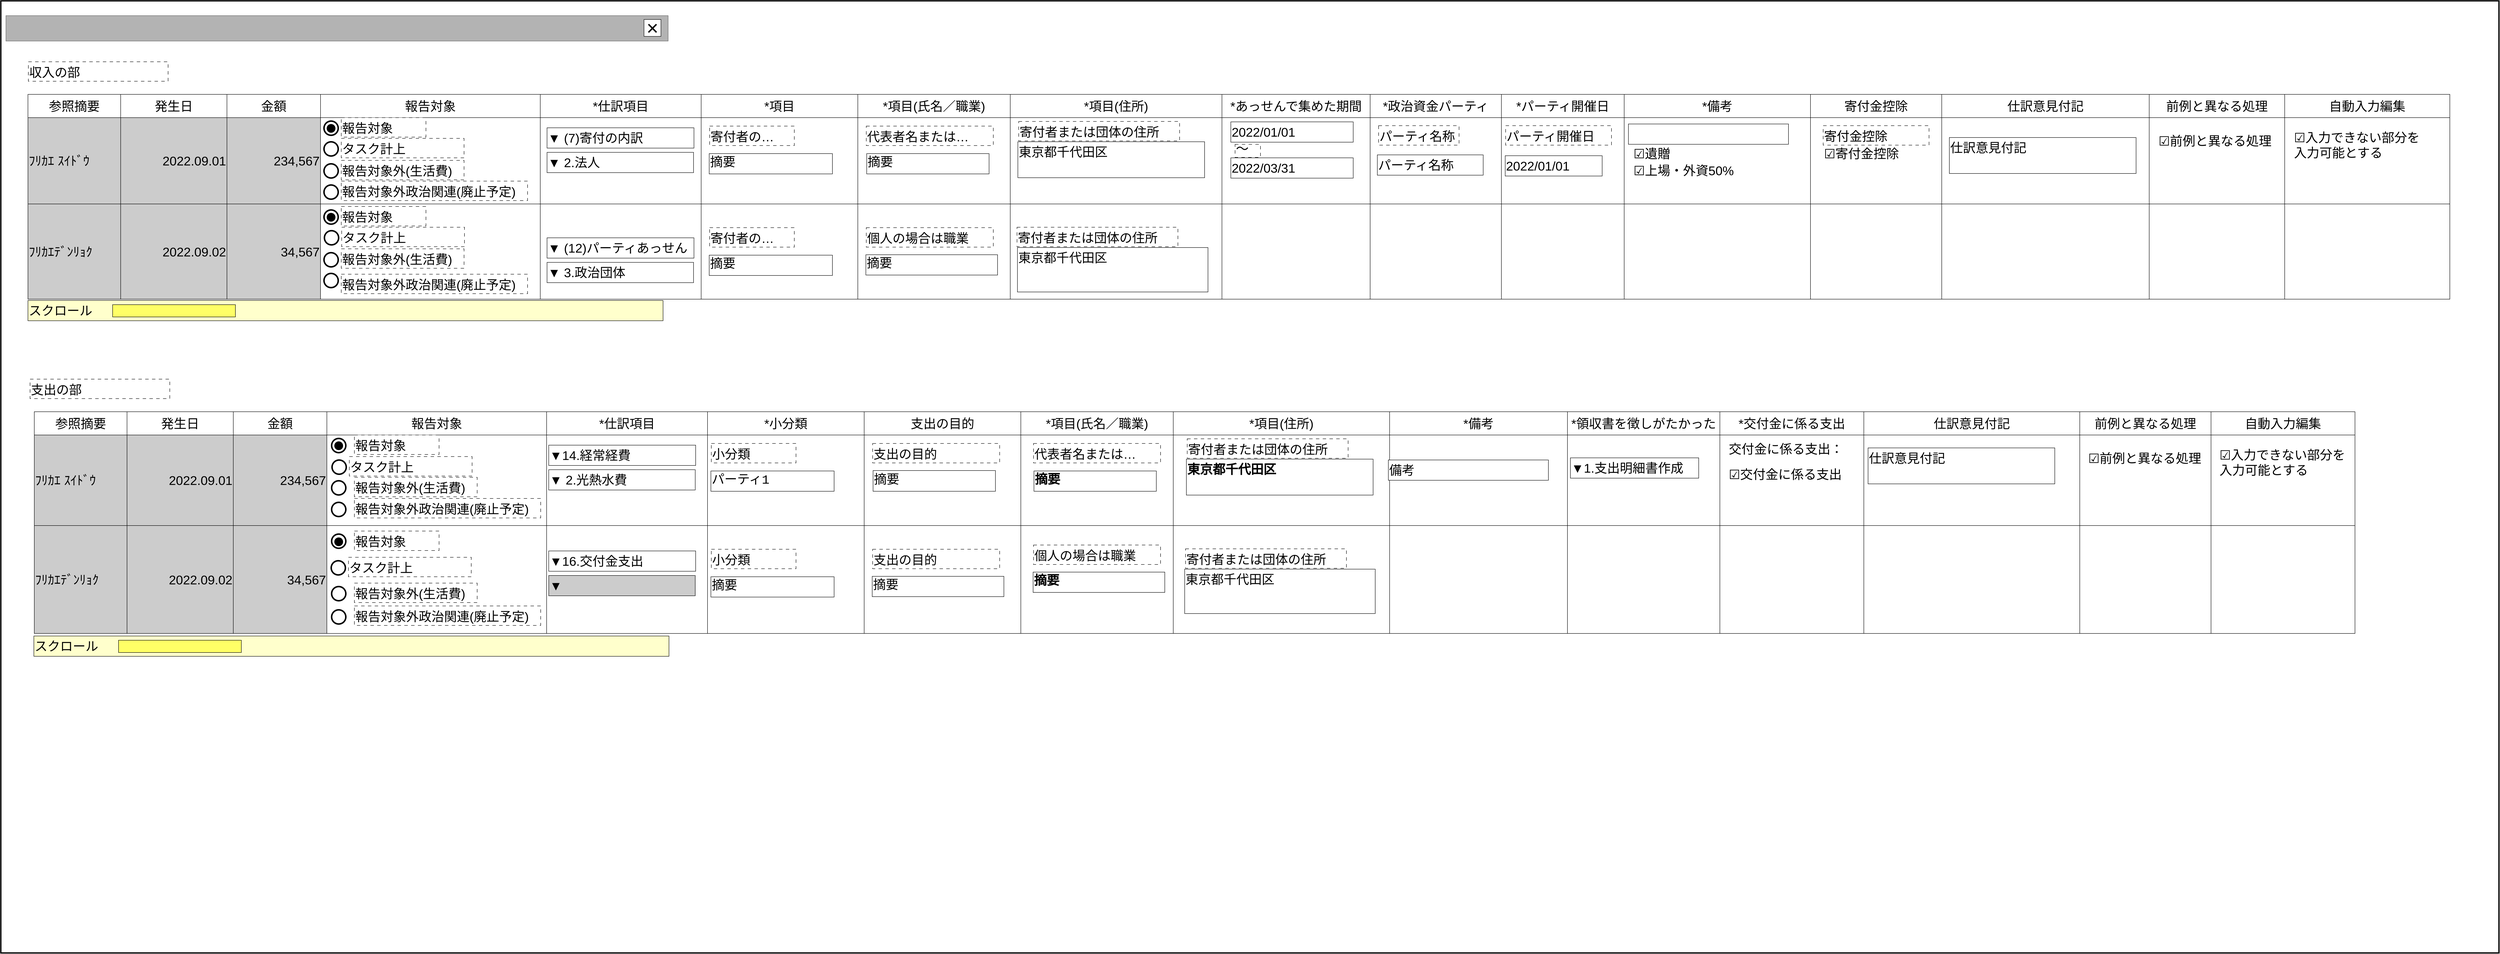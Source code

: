 <mxfile version="24.1.0" type="device">
  <diagram name="ページ1" id="LE8fIzdrHe0wcv1LTvfw">
    <mxGraphModel dx="866" dy="1718" grid="1" gridSize="10" guides="1" tooltips="1" connect="1" arrows="1" fold="1" page="1" pageScale="1" pageWidth="1600" pageHeight="1200" math="0" shadow="0">
      <root>
        <mxCell id="0" />
        <mxCell id="cFaB45KztUIKXS-_cTrr-4" value="背景" style="locked=1;" parent="0" />
        <mxCell id="cFaB45KztUIKXS-_cTrr-5" value="" style="rounded=0;whiteSpace=wrap;html=1;strokeWidth=3;" parent="cFaB45KztUIKXS-_cTrr-4" vertex="1">
          <mxGeometry x="24" y="-1132" width="1556" height="1180" as="geometry" />
        </mxCell>
        <mxCell id="cFaB45KztUIKXS-_cTrr-8" value="" style="rounded=0;whiteSpace=wrap;html=1;" parent="cFaB45KztUIKXS-_cTrr-4" vertex="1">
          <mxGeometry x="853" y="-463" width="120" height="60" as="geometry" />
        </mxCell>
        <mxCell id="cFaB45KztUIKXS-_cTrr-9" value="ウインドウ" style="locked=1;" parent="0" />
        <mxCell id="cFaB45KztUIKXS-_cTrr-10" value="" style="rounded=0;whiteSpace=wrap;html=1;strokeWidth=3;" parent="cFaB45KztUIKXS-_cTrr-9" vertex="1">
          <mxGeometry x="10" y="-1160" width="5900" height="2250" as="geometry" />
        </mxCell>
        <mxCell id="cFaB45KztUIKXS-_cTrr-11" value="" style="rounded=0;whiteSpace=wrap;html=1;fillColor=#B3B3B3;fontColor=#333333;strokeColor=#666666;" parent="cFaB45KztUIKXS-_cTrr-9" vertex="1">
          <mxGeometry x="22" y="-1125" width="1564" height="60" as="geometry" />
        </mxCell>
        <mxCell id="cFaB45KztUIKXS-_cTrr-12" value="&lt;font style=&quot;font-size: 48px;&quot;&gt;×&lt;/font&gt;" style="rounded=0;whiteSpace=wrap;html=1;" parent="cFaB45KztUIKXS-_cTrr-9" vertex="1">
          <mxGeometry x="1529" y="-1116" width="40" height="40" as="geometry" />
        </mxCell>
        <mxCell id="cFaB45KztUIKXS-_cTrr-14" value="名称未設定レイヤ" style="" parent="0" />
        <mxCell id="35Jxl4VPEfu9oCo5N5gf-0" value="&lt;div style=&quot;&quot;&gt;&lt;span style=&quot;font-size: 30px;&quot;&gt;スクロール&lt;/span&gt;&lt;/div&gt;" style="rounded=0;whiteSpace=wrap;html=1;align=left;verticalAlign=top;fillColor=#FFFFCC;" parent="cFaB45KztUIKXS-_cTrr-14" vertex="1">
          <mxGeometry x="74" y="-452" width="1500" height="48" as="geometry" />
        </mxCell>
        <mxCell id="35Jxl4VPEfu9oCo5N5gf-1" value="&lt;div style=&quot;&quot;&gt;&lt;br&gt;&lt;/div&gt;" style="rounded=0;whiteSpace=wrap;html=1;align=left;verticalAlign=top;fillColor=#FFFF66;" parent="cFaB45KztUIKXS-_cTrr-14" vertex="1">
          <mxGeometry x="274" y="-442" width="290" height="29" as="geometry" />
        </mxCell>
        <mxCell id="35Jxl4VPEfu9oCo5N5gf-2" value="&lt;span style=&quot;font-size: 30px;&quot;&gt;収入の部&lt;/span&gt;" style="rounded=0;whiteSpace=wrap;html=1;align=left;dashed=1;dashPattern=8 8;verticalAlign=bottom;" parent="cFaB45KztUIKXS-_cTrr-14" vertex="1">
          <mxGeometry x="75" y="-1016" width="330" height="46" as="geometry" />
        </mxCell>
        <mxCell id="35Jxl4VPEfu9oCo5N5gf-3" value="" style="childLayout=tableLayout;recursiveResize=0;shadow=0;fillColor=default;align=left;" parent="cFaB45KztUIKXS-_cTrr-14" vertex="1">
          <mxGeometry x="74" y="-939" width="5720" height="484.0" as="geometry" />
        </mxCell>
        <mxCell id="35Jxl4VPEfu9oCo5N5gf-4" value="" style="shape=tableRow;horizontal=0;startSize=0;swimlaneHead=0;swimlaneBody=0;top=0;left=0;bottom=0;right=0;dropTarget=0;collapsible=0;recursiveResize=0;expand=0;fontStyle=0;fillColor=none;strokeColor=inherit;" parent="35Jxl4VPEfu9oCo5N5gf-3" vertex="1">
          <mxGeometry width="5720" height="55" as="geometry" />
        </mxCell>
        <mxCell id="35Jxl4VPEfu9oCo5N5gf-5" value="&lt;span style=&quot;font-size: 30px;&quot;&gt;参照摘要&lt;/span&gt;" style="connectable=0;recursiveResize=0;strokeColor=inherit;fillColor=none;align=center;whiteSpace=wrap;html=1;" parent="35Jxl4VPEfu9oCo5N5gf-4" vertex="1">
          <mxGeometry width="219" height="55" as="geometry">
            <mxRectangle width="219" height="55" as="alternateBounds" />
          </mxGeometry>
        </mxCell>
        <mxCell id="35Jxl4VPEfu9oCo5N5gf-6" value="&lt;span style=&quot;font-size: 30px;&quot;&gt;発生日&lt;/span&gt;" style="connectable=0;recursiveResize=0;strokeColor=inherit;fillColor=none;align=center;whiteSpace=wrap;html=1;" parent="35Jxl4VPEfu9oCo5N5gf-4" vertex="1">
          <mxGeometry x="219" width="251" height="55" as="geometry">
            <mxRectangle width="251" height="55" as="alternateBounds" />
          </mxGeometry>
        </mxCell>
        <mxCell id="35Jxl4VPEfu9oCo5N5gf-7" value="&lt;font style=&quot;font-size: 30px;&quot;&gt;金額&lt;/font&gt;" style="connectable=0;recursiveResize=0;strokeColor=inherit;fillColor=none;align=center;whiteSpace=wrap;html=1;" parent="35Jxl4VPEfu9oCo5N5gf-4" vertex="1">
          <mxGeometry x="470" width="221" height="55" as="geometry">
            <mxRectangle width="221" height="55" as="alternateBounds" />
          </mxGeometry>
        </mxCell>
        <mxCell id="35Jxl4VPEfu9oCo5N5gf-8" value="&lt;span style=&quot;font-size: 30px;&quot;&gt;報告対象&lt;/span&gt;" style="connectable=0;recursiveResize=0;strokeColor=inherit;fillColor=none;align=center;whiteSpace=wrap;html=1;" parent="35Jxl4VPEfu9oCo5N5gf-4" vertex="1">
          <mxGeometry x="691" width="519" height="55" as="geometry">
            <mxRectangle width="519" height="55" as="alternateBounds" />
          </mxGeometry>
        </mxCell>
        <mxCell id="35Jxl4VPEfu9oCo5N5gf-9" value="&lt;font style=&quot;font-size: 30px;&quot;&gt;*仕訳項目&lt;/font&gt;" style="connectable=0;recursiveResize=0;strokeColor=inherit;fillColor=none;align=center;whiteSpace=wrap;html=1;" parent="35Jxl4VPEfu9oCo5N5gf-4" vertex="1">
          <mxGeometry x="1210" width="380" height="55" as="geometry">
            <mxRectangle width="380" height="55" as="alternateBounds" />
          </mxGeometry>
        </mxCell>
        <mxCell id="35Jxl4VPEfu9oCo5N5gf-10" value="&lt;span style=&quot;font-size: 30px;&quot;&gt;*項目&lt;/span&gt;" style="connectable=0;recursiveResize=0;strokeColor=inherit;fillColor=none;align=center;whiteSpace=wrap;html=1;" parent="35Jxl4VPEfu9oCo5N5gf-4" vertex="1">
          <mxGeometry x="1590" width="370" height="55" as="geometry">
            <mxRectangle width="370" height="55" as="alternateBounds" />
          </mxGeometry>
        </mxCell>
        <mxCell id="35Jxl4VPEfu9oCo5N5gf-11" value="&lt;span style=&quot;font-size: 30px;&quot;&gt;*項目(氏名／職業)&lt;/span&gt;" style="connectable=0;recursiveResize=0;strokeColor=inherit;fillColor=none;align=center;whiteSpace=wrap;html=1;" parent="35Jxl4VPEfu9oCo5N5gf-4" vertex="1">
          <mxGeometry x="1960" width="360" height="55" as="geometry">
            <mxRectangle width="360" height="55" as="alternateBounds" />
          </mxGeometry>
        </mxCell>
        <mxCell id="35Jxl4VPEfu9oCo5N5gf-12" value="&lt;font style=&quot;font-size: 30px;&quot;&gt;*項目(住所)&lt;/font&gt;" style="connectable=0;recursiveResize=0;strokeColor=inherit;fillColor=none;align=center;whiteSpace=wrap;html=1;" parent="35Jxl4VPEfu9oCo5N5gf-4" vertex="1">
          <mxGeometry x="2320" width="500" height="55" as="geometry">
            <mxRectangle width="500" height="55" as="alternateBounds" />
          </mxGeometry>
        </mxCell>
        <mxCell id="35Jxl4VPEfu9oCo5N5gf-13" value="&lt;font style=&quot;font-size: 30px;&quot;&gt;*あっせんで集めた期間&lt;/font&gt;" style="connectable=0;recursiveResize=0;strokeColor=inherit;fillColor=none;align=center;whiteSpace=wrap;html=1;" parent="35Jxl4VPEfu9oCo5N5gf-4" vertex="1">
          <mxGeometry x="2820" width="350" height="55" as="geometry">
            <mxRectangle width="350" height="55" as="alternateBounds" />
          </mxGeometry>
        </mxCell>
        <mxCell id="35Jxl4VPEfu9oCo5N5gf-14" value="&lt;font style=&quot;font-size: 30px;&quot;&gt;*政治資金パーティ&lt;/font&gt;" style="connectable=0;recursiveResize=0;strokeColor=inherit;fillColor=none;align=center;whiteSpace=wrap;html=1;" parent="35Jxl4VPEfu9oCo5N5gf-4" vertex="1">
          <mxGeometry x="3170" width="310" height="55" as="geometry">
            <mxRectangle width="310" height="55" as="alternateBounds" />
          </mxGeometry>
        </mxCell>
        <mxCell id="35Jxl4VPEfu9oCo5N5gf-89" value="&lt;font style=&quot;font-size: 30px;&quot;&gt;*パーティ開催日&lt;/font&gt;" style="connectable=0;recursiveResize=0;strokeColor=inherit;fillColor=none;align=center;whiteSpace=wrap;html=1;" parent="35Jxl4VPEfu9oCo5N5gf-4" vertex="1">
          <mxGeometry x="3480" width="290" height="55" as="geometry">
            <mxRectangle width="290" height="55" as="alternateBounds" />
          </mxGeometry>
        </mxCell>
        <mxCell id="35Jxl4VPEfu9oCo5N5gf-98" value="&lt;font style=&quot;font-size: 30px;&quot;&gt;*備考&lt;/font&gt;" style="connectable=0;recursiveResize=0;strokeColor=inherit;fillColor=none;align=center;whiteSpace=wrap;html=1;" parent="35Jxl4VPEfu9oCo5N5gf-4" vertex="1">
          <mxGeometry x="3770" width="440" height="55" as="geometry">
            <mxRectangle width="440" height="55" as="alternateBounds" />
          </mxGeometry>
        </mxCell>
        <mxCell id="35Jxl4VPEfu9oCo5N5gf-95" value="&lt;font style=&quot;font-size: 30px;&quot;&gt;寄付金控除&lt;/font&gt;" style="connectable=0;recursiveResize=0;strokeColor=inherit;fillColor=none;align=center;whiteSpace=wrap;html=1;" parent="35Jxl4VPEfu9oCo5N5gf-4" vertex="1">
          <mxGeometry x="4210" width="310" height="55" as="geometry">
            <mxRectangle width="310" height="55" as="alternateBounds" />
          </mxGeometry>
        </mxCell>
        <mxCell id="35Jxl4VPEfu9oCo5N5gf-92" value="&lt;font style=&quot;font-size: 30px;&quot;&gt;仕訳意見付記&lt;/font&gt;" style="connectable=0;recursiveResize=0;strokeColor=inherit;fillColor=none;align=center;whiteSpace=wrap;html=1;" parent="35Jxl4VPEfu9oCo5N5gf-4" vertex="1">
          <mxGeometry x="4520" width="490" height="55" as="geometry">
            <mxRectangle width="490" height="55" as="alternateBounds" />
          </mxGeometry>
        </mxCell>
        <mxCell id="35Jxl4VPEfu9oCo5N5gf-104" value="&lt;font style=&quot;font-size: 30px;&quot;&gt;前例と異なる処理&lt;/font&gt;" style="connectable=0;recursiveResize=0;strokeColor=inherit;fillColor=none;align=center;whiteSpace=wrap;html=1;" parent="35Jxl4VPEfu9oCo5N5gf-4" vertex="1">
          <mxGeometry x="5010" width="320" height="55" as="geometry">
            <mxRectangle width="320" height="55" as="alternateBounds" />
          </mxGeometry>
        </mxCell>
        <mxCell id="35Jxl4VPEfu9oCo5N5gf-101" value="&lt;font style=&quot;font-size: 30px;&quot;&gt;自動入力編集&lt;/font&gt;" style="connectable=0;recursiveResize=0;strokeColor=inherit;fillColor=none;align=center;whiteSpace=wrap;html=1;" parent="35Jxl4VPEfu9oCo5N5gf-4" vertex="1">
          <mxGeometry x="5330" width="390" height="55" as="geometry">
            <mxRectangle width="390" height="55" as="alternateBounds" />
          </mxGeometry>
        </mxCell>
        <mxCell id="35Jxl4VPEfu9oCo5N5gf-15" style="shape=tableRow;horizontal=0;startSize=0;swimlaneHead=0;swimlaneBody=0;top=0;left=0;bottom=0;right=0;dropTarget=0;collapsible=0;recursiveResize=0;expand=0;fontStyle=0;fillColor=none;strokeColor=inherit;" parent="35Jxl4VPEfu9oCo5N5gf-3" vertex="1">
          <mxGeometry y="55" width="5720" height="204" as="geometry" />
        </mxCell>
        <mxCell id="35Jxl4VPEfu9oCo5N5gf-16" value="&lt;span style=&quot;font-size: 30px;&quot;&gt;ﾌﾘｶｴ ｽｲﾄﾞｳ&lt;/span&gt;" style="connectable=0;recursiveResize=0;strokeColor=inherit;fillColor=#CCCCCC;align=left;whiteSpace=wrap;html=1;" parent="35Jxl4VPEfu9oCo5N5gf-15" vertex="1">
          <mxGeometry width="219" height="204" as="geometry">
            <mxRectangle width="219" height="204" as="alternateBounds" />
          </mxGeometry>
        </mxCell>
        <mxCell id="35Jxl4VPEfu9oCo5N5gf-17" value="&lt;font style=&quot;font-size: 30px;&quot;&gt;2022.09.01&lt;/font&gt;" style="connectable=0;recursiveResize=0;strokeColor=inherit;fillColor=#CCCCCC;align=right;whiteSpace=wrap;html=1;" parent="35Jxl4VPEfu9oCo5N5gf-15" vertex="1">
          <mxGeometry x="219" width="251" height="204" as="geometry">
            <mxRectangle width="251" height="204" as="alternateBounds" />
          </mxGeometry>
        </mxCell>
        <mxCell id="35Jxl4VPEfu9oCo5N5gf-18" value="&lt;font style=&quot;font-size: 30px;&quot;&gt;234,567&lt;/font&gt;" style="connectable=0;recursiveResize=0;align=right;whiteSpace=wrap;html=1;fillColor=#CCCCCC;" parent="35Jxl4VPEfu9oCo5N5gf-15" vertex="1">
          <mxGeometry x="470" width="221" height="204" as="geometry">
            <mxRectangle width="221" height="204" as="alternateBounds" />
          </mxGeometry>
        </mxCell>
        <mxCell id="35Jxl4VPEfu9oCo5N5gf-19" value="" style="connectable=0;recursiveResize=0;strokeColor=inherit;fillColor=none;align=center;whiteSpace=wrap;html=1;" parent="35Jxl4VPEfu9oCo5N5gf-15" vertex="1">
          <mxGeometry x="691" width="519" height="204" as="geometry">
            <mxRectangle width="519" height="204" as="alternateBounds" />
          </mxGeometry>
        </mxCell>
        <mxCell id="35Jxl4VPEfu9oCo5N5gf-20" style="connectable=0;recursiveResize=0;strokeColor=inherit;fillColor=none;align=center;whiteSpace=wrap;html=1;" parent="35Jxl4VPEfu9oCo5N5gf-15" vertex="1">
          <mxGeometry x="1210" width="380" height="204" as="geometry">
            <mxRectangle width="380" height="204" as="alternateBounds" />
          </mxGeometry>
        </mxCell>
        <mxCell id="35Jxl4VPEfu9oCo5N5gf-21" style="connectable=0;recursiveResize=0;strokeColor=inherit;fillColor=none;align=center;whiteSpace=wrap;html=1;" parent="35Jxl4VPEfu9oCo5N5gf-15" vertex="1">
          <mxGeometry x="1590" width="370" height="204" as="geometry">
            <mxRectangle width="370" height="204" as="alternateBounds" />
          </mxGeometry>
        </mxCell>
        <mxCell id="35Jxl4VPEfu9oCo5N5gf-22" style="connectable=0;recursiveResize=0;strokeColor=inherit;fillColor=none;align=center;whiteSpace=wrap;html=1;" parent="35Jxl4VPEfu9oCo5N5gf-15" vertex="1">
          <mxGeometry x="1960" width="360" height="204" as="geometry">
            <mxRectangle width="360" height="204" as="alternateBounds" />
          </mxGeometry>
        </mxCell>
        <mxCell id="35Jxl4VPEfu9oCo5N5gf-23" style="connectable=0;recursiveResize=0;strokeColor=inherit;fillColor=none;align=center;whiteSpace=wrap;html=1;" parent="35Jxl4VPEfu9oCo5N5gf-15" vertex="1">
          <mxGeometry x="2320" width="500" height="204" as="geometry">
            <mxRectangle width="500" height="204" as="alternateBounds" />
          </mxGeometry>
        </mxCell>
        <mxCell id="35Jxl4VPEfu9oCo5N5gf-24" style="connectable=0;recursiveResize=0;strokeColor=inherit;fillColor=none;align=center;whiteSpace=wrap;html=1;" parent="35Jxl4VPEfu9oCo5N5gf-15" vertex="1">
          <mxGeometry x="2820" width="350" height="204" as="geometry">
            <mxRectangle width="350" height="204" as="alternateBounds" />
          </mxGeometry>
        </mxCell>
        <mxCell id="35Jxl4VPEfu9oCo5N5gf-25" style="connectable=0;recursiveResize=0;strokeColor=inherit;fillColor=none;align=center;whiteSpace=wrap;html=1;" parent="35Jxl4VPEfu9oCo5N5gf-15" vertex="1">
          <mxGeometry x="3170" width="310" height="204" as="geometry">
            <mxRectangle width="310" height="204" as="alternateBounds" />
          </mxGeometry>
        </mxCell>
        <mxCell id="35Jxl4VPEfu9oCo5N5gf-90" style="connectable=0;recursiveResize=0;strokeColor=inherit;fillColor=none;align=center;whiteSpace=wrap;html=1;" parent="35Jxl4VPEfu9oCo5N5gf-15" vertex="1">
          <mxGeometry x="3480" width="290" height="204" as="geometry">
            <mxRectangle width="290" height="204" as="alternateBounds" />
          </mxGeometry>
        </mxCell>
        <mxCell id="35Jxl4VPEfu9oCo5N5gf-99" style="connectable=0;recursiveResize=0;strokeColor=inherit;fillColor=none;align=center;whiteSpace=wrap;html=1;" parent="35Jxl4VPEfu9oCo5N5gf-15" vertex="1">
          <mxGeometry x="3770" width="440" height="204" as="geometry">
            <mxRectangle width="440" height="204" as="alternateBounds" />
          </mxGeometry>
        </mxCell>
        <mxCell id="35Jxl4VPEfu9oCo5N5gf-96" style="connectable=0;recursiveResize=0;strokeColor=inherit;fillColor=none;align=center;whiteSpace=wrap;html=1;" parent="35Jxl4VPEfu9oCo5N5gf-15" vertex="1">
          <mxGeometry x="4210" width="310" height="204" as="geometry">
            <mxRectangle width="310" height="204" as="alternateBounds" />
          </mxGeometry>
        </mxCell>
        <mxCell id="35Jxl4VPEfu9oCo5N5gf-93" style="connectable=0;recursiveResize=0;strokeColor=inherit;fillColor=none;align=center;whiteSpace=wrap;html=1;" parent="35Jxl4VPEfu9oCo5N5gf-15" vertex="1">
          <mxGeometry x="4520" width="490" height="204" as="geometry">
            <mxRectangle width="490" height="204" as="alternateBounds" />
          </mxGeometry>
        </mxCell>
        <mxCell id="35Jxl4VPEfu9oCo5N5gf-105" style="connectable=0;recursiveResize=0;strokeColor=inherit;fillColor=none;align=center;whiteSpace=wrap;html=1;" parent="35Jxl4VPEfu9oCo5N5gf-15" vertex="1">
          <mxGeometry x="5010" width="320" height="204" as="geometry">
            <mxRectangle width="320" height="204" as="alternateBounds" />
          </mxGeometry>
        </mxCell>
        <mxCell id="35Jxl4VPEfu9oCo5N5gf-102" style="connectable=0;recursiveResize=0;strokeColor=inherit;fillColor=none;align=center;whiteSpace=wrap;html=1;" parent="35Jxl4VPEfu9oCo5N5gf-15" vertex="1">
          <mxGeometry x="5330" width="390" height="204" as="geometry">
            <mxRectangle width="390" height="204" as="alternateBounds" />
          </mxGeometry>
        </mxCell>
        <mxCell id="35Jxl4VPEfu9oCo5N5gf-26" style="shape=tableRow;horizontal=0;startSize=0;swimlaneHead=0;swimlaneBody=0;top=0;left=0;bottom=0;right=0;dropTarget=0;collapsible=0;recursiveResize=0;expand=0;fontStyle=0;fillColor=none;strokeColor=inherit;" parent="35Jxl4VPEfu9oCo5N5gf-3" vertex="1">
          <mxGeometry y="259" width="5720" height="225" as="geometry" />
        </mxCell>
        <mxCell id="35Jxl4VPEfu9oCo5N5gf-27" value="&lt;font style=&quot;font-size: 30px;&quot;&gt;ﾌﾘｶｴﾃﾞﾝﾘｮｸ&lt;/font&gt;" style="connectable=0;recursiveResize=0;strokeColor=inherit;fillColor=#CCCCCC;align=left;whiteSpace=wrap;html=1;" parent="35Jxl4VPEfu9oCo5N5gf-26" vertex="1">
          <mxGeometry width="219" height="225" as="geometry">
            <mxRectangle width="219" height="225" as="alternateBounds" />
          </mxGeometry>
        </mxCell>
        <mxCell id="35Jxl4VPEfu9oCo5N5gf-28" value="&lt;font style=&quot;font-size: 30px;&quot;&gt;2022.09.02&lt;/font&gt;" style="connectable=0;recursiveResize=0;strokeColor=inherit;fillColor=#CCCCCC;align=right;whiteSpace=wrap;html=1;" parent="35Jxl4VPEfu9oCo5N5gf-26" vertex="1">
          <mxGeometry x="219" width="251" height="225" as="geometry">
            <mxRectangle width="251" height="225" as="alternateBounds" />
          </mxGeometry>
        </mxCell>
        <mxCell id="35Jxl4VPEfu9oCo5N5gf-29" value="&lt;font style=&quot;font-size: 30px;&quot;&gt;34,567&lt;/font&gt;" style="connectable=0;recursiveResize=0;strokeColor=inherit;fillColor=#CCCCCC;align=right;whiteSpace=wrap;html=1;" parent="35Jxl4VPEfu9oCo5N5gf-26" vertex="1">
          <mxGeometry x="470" width="221" height="225" as="geometry">
            <mxRectangle width="221" height="225" as="alternateBounds" />
          </mxGeometry>
        </mxCell>
        <mxCell id="35Jxl4VPEfu9oCo5N5gf-30" value="" style="connectable=0;recursiveResize=0;strokeColor=inherit;fillColor=none;align=center;whiteSpace=wrap;html=1;" parent="35Jxl4VPEfu9oCo5N5gf-26" vertex="1">
          <mxGeometry x="691" width="519" height="225" as="geometry">
            <mxRectangle width="519" height="225" as="alternateBounds" />
          </mxGeometry>
        </mxCell>
        <mxCell id="35Jxl4VPEfu9oCo5N5gf-31" style="connectable=0;recursiveResize=0;strokeColor=inherit;fillColor=none;align=center;whiteSpace=wrap;html=1;" parent="35Jxl4VPEfu9oCo5N5gf-26" vertex="1">
          <mxGeometry x="1210" width="380" height="225" as="geometry">
            <mxRectangle width="380" height="225" as="alternateBounds" />
          </mxGeometry>
        </mxCell>
        <mxCell id="35Jxl4VPEfu9oCo5N5gf-32" style="connectable=0;recursiveResize=0;strokeColor=inherit;fillColor=none;align=center;whiteSpace=wrap;html=1;" parent="35Jxl4VPEfu9oCo5N5gf-26" vertex="1">
          <mxGeometry x="1590" width="370" height="225" as="geometry">
            <mxRectangle width="370" height="225" as="alternateBounds" />
          </mxGeometry>
        </mxCell>
        <mxCell id="35Jxl4VPEfu9oCo5N5gf-33" style="connectable=0;recursiveResize=0;strokeColor=inherit;fillColor=none;align=center;whiteSpace=wrap;html=1;" parent="35Jxl4VPEfu9oCo5N5gf-26" vertex="1">
          <mxGeometry x="1960" width="360" height="225" as="geometry">
            <mxRectangle width="360" height="225" as="alternateBounds" />
          </mxGeometry>
        </mxCell>
        <mxCell id="35Jxl4VPEfu9oCo5N5gf-34" style="connectable=0;recursiveResize=0;strokeColor=inherit;fillColor=none;align=center;whiteSpace=wrap;html=1;" parent="35Jxl4VPEfu9oCo5N5gf-26" vertex="1">
          <mxGeometry x="2320" width="500" height="225" as="geometry">
            <mxRectangle width="500" height="225" as="alternateBounds" />
          </mxGeometry>
        </mxCell>
        <mxCell id="35Jxl4VPEfu9oCo5N5gf-35" style="connectable=0;recursiveResize=0;strokeColor=inherit;fillColor=none;align=center;whiteSpace=wrap;html=1;" parent="35Jxl4VPEfu9oCo5N5gf-26" vertex="1">
          <mxGeometry x="2820" width="350" height="225" as="geometry">
            <mxRectangle width="350" height="225" as="alternateBounds" />
          </mxGeometry>
        </mxCell>
        <mxCell id="35Jxl4VPEfu9oCo5N5gf-36" style="connectable=0;recursiveResize=0;strokeColor=inherit;fillColor=none;align=center;whiteSpace=wrap;html=1;" parent="35Jxl4VPEfu9oCo5N5gf-26" vertex="1">
          <mxGeometry x="3170" width="310" height="225" as="geometry">
            <mxRectangle width="310" height="225" as="alternateBounds" />
          </mxGeometry>
        </mxCell>
        <mxCell id="35Jxl4VPEfu9oCo5N5gf-91" style="connectable=0;recursiveResize=0;strokeColor=inherit;fillColor=none;align=center;whiteSpace=wrap;html=1;" parent="35Jxl4VPEfu9oCo5N5gf-26" vertex="1">
          <mxGeometry x="3480" width="290" height="225" as="geometry">
            <mxRectangle width="290" height="225" as="alternateBounds" />
          </mxGeometry>
        </mxCell>
        <mxCell id="35Jxl4VPEfu9oCo5N5gf-100" style="connectable=0;recursiveResize=0;strokeColor=inherit;fillColor=none;align=center;whiteSpace=wrap;html=1;" parent="35Jxl4VPEfu9oCo5N5gf-26" vertex="1">
          <mxGeometry x="3770" width="440" height="225" as="geometry">
            <mxRectangle width="440" height="225" as="alternateBounds" />
          </mxGeometry>
        </mxCell>
        <mxCell id="35Jxl4VPEfu9oCo5N5gf-97" style="connectable=0;recursiveResize=0;strokeColor=inherit;fillColor=none;align=center;whiteSpace=wrap;html=1;" parent="35Jxl4VPEfu9oCo5N5gf-26" vertex="1">
          <mxGeometry x="4210" width="310" height="225" as="geometry">
            <mxRectangle width="310" height="225" as="alternateBounds" />
          </mxGeometry>
        </mxCell>
        <mxCell id="35Jxl4VPEfu9oCo5N5gf-94" style="connectable=0;recursiveResize=0;strokeColor=inherit;fillColor=none;align=center;whiteSpace=wrap;html=1;" parent="35Jxl4VPEfu9oCo5N5gf-26" vertex="1">
          <mxGeometry x="4520" width="490" height="225" as="geometry">
            <mxRectangle width="490" height="225" as="alternateBounds" />
          </mxGeometry>
        </mxCell>
        <mxCell id="35Jxl4VPEfu9oCo5N5gf-106" style="connectable=0;recursiveResize=0;strokeColor=inherit;fillColor=none;align=center;whiteSpace=wrap;html=1;" parent="35Jxl4VPEfu9oCo5N5gf-26" vertex="1">
          <mxGeometry x="5010" width="320" height="225" as="geometry">
            <mxRectangle width="320" height="225" as="alternateBounds" />
          </mxGeometry>
        </mxCell>
        <mxCell id="35Jxl4VPEfu9oCo5N5gf-103" style="connectable=0;recursiveResize=0;strokeColor=inherit;fillColor=none;align=center;whiteSpace=wrap;html=1;" parent="35Jxl4VPEfu9oCo5N5gf-26" vertex="1">
          <mxGeometry x="5330" width="390" height="225" as="geometry">
            <mxRectangle width="390" height="225" as="alternateBounds" />
          </mxGeometry>
        </mxCell>
        <mxCell id="35Jxl4VPEfu9oCo5N5gf-37" value="&lt;div style=&quot;&quot;&gt;&lt;div style=&quot;font-family: &amp;quot;MS GothIc&amp;quot;, Consolas, &amp;quot;Courier New&amp;quot;, monospace, Consolas, &amp;quot;Courier New&amp;quot;, monospace; line-height: 19px;&quot;&gt;&lt;font style=&quot;font-size: 30px;&quot;&gt;摘要&lt;/font&gt;&lt;/div&gt;&lt;/div&gt;" style="rounded=0;whiteSpace=wrap;html=1;align=left;fillColor=#FFFFFF;" parent="cFaB45KztUIKXS-_cTrr-14" vertex="1">
          <mxGeometry x="2055" y="-799" width="289" height="48" as="geometry" />
        </mxCell>
        <mxCell id="35Jxl4VPEfu9oCo5N5gf-39" value="&lt;div style=&quot;&quot;&gt;&lt;font style=&quot;font-size: 30px;&quot;&gt;▼ (7)&lt;/font&gt;&lt;font style=&quot;font-size: 30px;&quot;&gt;寄付の内訳&lt;/font&gt;&lt;/div&gt;" style="rounded=0;whiteSpace=wrap;html=1;align=left;" parent="cFaB45KztUIKXS-_cTrr-14" vertex="1">
          <mxGeometry x="1300" y="-860" width="347" height="48" as="geometry" />
        </mxCell>
        <mxCell id="35Jxl4VPEfu9oCo5N5gf-40" value="&lt;div style=&quot;&quot;&gt;&lt;font style=&quot;font-size: 30px;&quot;&gt;▼ 2.法人&lt;/font&gt;&lt;/div&gt;" style="rounded=0;whiteSpace=wrap;html=1;align=left;" parent="cFaB45KztUIKXS-_cTrr-14" vertex="1">
          <mxGeometry x="1300" y="-802" width="346" height="48" as="geometry" />
        </mxCell>
        <mxCell id="35Jxl4VPEfu9oCo5N5gf-41" value="&lt;div style=&quot;&quot;&gt;&lt;font style=&quot;font-size: 30px;&quot;&gt;パーティ名称&lt;/font&gt;&lt;/div&gt;" style="rounded=0;whiteSpace=wrap;html=1;align=left;verticalAlign=top;fillColor=#FFFFFF;" parent="cFaB45KztUIKXS-_cTrr-14" vertex="1">
          <mxGeometry x="3261" y="-796" width="250" height="48" as="geometry" />
        </mxCell>
        <mxCell id="35Jxl4VPEfu9oCo5N5gf-42" value="&lt;font style=&quot;font-size: 30px;&quot;&gt;☑遺贈&lt;/font&gt;" style="text;html=1;strokeColor=none;fillColor=none;align=left;verticalAlign=middle;whiteSpace=wrap;rounded=0;" parent="cFaB45KztUIKXS-_cTrr-14" vertex="1">
          <mxGeometry x="3864" y="-829" width="320" height="60" as="geometry" />
        </mxCell>
        <mxCell id="35Jxl4VPEfu9oCo5N5gf-43" value="&lt;div style=&quot;&quot;&gt;&lt;div style=&quot;font-family: &amp;quot;MS GothIc&amp;quot;, Consolas, &amp;quot;Courier New&amp;quot;, monospace, Consolas, &amp;quot;Courier New&amp;quot;, monospace; line-height: 19px;&quot;&gt;&lt;font style=&quot;font-size: 30px;&quot;&gt;摘要&lt;/font&gt;&lt;/div&gt;&lt;/div&gt;" style="rounded=0;whiteSpace=wrap;html=1;align=left;" parent="cFaB45KztUIKXS-_cTrr-14" vertex="1">
          <mxGeometry x="2053" y="-560" width="311" height="48" as="geometry" />
        </mxCell>
        <mxCell id="35Jxl4VPEfu9oCo5N5gf-45" value="&lt;div style=&quot;&quot;&gt;&lt;font style=&quot;font-size: 30px;&quot;&gt;▼ (12)&lt;/font&gt;&lt;font style=&quot;font-size: 30px;&quot;&gt;パーティあっせん&lt;/font&gt;&lt;/div&gt;" style="rounded=0;whiteSpace=wrap;html=1;align=left;" parent="cFaB45KztUIKXS-_cTrr-14" vertex="1">
          <mxGeometry x="1300" y="-600" width="347" height="48" as="geometry" />
        </mxCell>
        <mxCell id="35Jxl4VPEfu9oCo5N5gf-46" value="&lt;div style=&quot;&quot;&gt;&lt;font style=&quot;font-size: 30px;&quot;&gt;▼ 3.政治団体&lt;/font&gt;&lt;/div&gt;" style="rounded=0;whiteSpace=wrap;html=1;align=left;" parent="cFaB45KztUIKXS-_cTrr-14" vertex="1">
          <mxGeometry x="1300" y="-542" width="346" height="48" as="geometry" />
        </mxCell>
        <mxCell id="35Jxl4VPEfu9oCo5N5gf-47" value="&lt;div style=&quot;&quot;&gt;&lt;br&gt;&lt;/div&gt;" style="rounded=0;whiteSpace=wrap;html=1;align=left;verticalAlign=top;fillColor=#FFFFFF;" parent="cFaB45KztUIKXS-_cTrr-14" vertex="1">
          <mxGeometry x="3854" y="-869" width="378" height="48" as="geometry" />
        </mxCell>
        <mxCell id="35Jxl4VPEfu9oCo5N5gf-48" value="&lt;font style=&quot;font-size: 30px;&quot;&gt;☑上場・外資50%&lt;/font&gt;" style="text;html=1;strokeColor=none;fillColor=none;align=left;verticalAlign=middle;whiteSpace=wrap;rounded=0;" parent="cFaB45KztUIKXS-_cTrr-14" vertex="1">
          <mxGeometry x="3864" y="-789" width="320" height="60" as="geometry" />
        </mxCell>
        <mxCell id="35Jxl4VPEfu9oCo5N5gf-51" value="&lt;span style=&quot;font-size: 30px;&quot;&gt;東京都千代田区&lt;br&gt;&lt;/span&gt;" style="rounded=0;whiteSpace=wrap;html=1;align=left;fillColor=none;verticalAlign=top;" parent="cFaB45KztUIKXS-_cTrr-14" vertex="1">
          <mxGeometry x="2412" y="-827" width="441" height="85" as="geometry" />
        </mxCell>
        <mxCell id="35Jxl4VPEfu9oCo5N5gf-52" value="&lt;span style=&quot;font-size: 30px;&quot;&gt;東京都千代田区&lt;br&gt;&lt;/span&gt;" style="rounded=0;whiteSpace=wrap;html=1;align=left;fillColor=none;verticalAlign=top;" parent="cFaB45KztUIKXS-_cTrr-14" vertex="1">
          <mxGeometry x="2411" y="-577" width="450" height="105" as="geometry" />
        </mxCell>
        <mxCell id="35Jxl4VPEfu9oCo5N5gf-57" value="&lt;font style=&quot;font-size: 84px;&quot;&gt;○&lt;/font&gt;" style="text;html=1;strokeColor=none;fillColor=none;align=center;verticalAlign=middle;whiteSpace=wrap;rounded=0;fontSize=60;" parent="cFaB45KztUIKXS-_cTrr-14" vertex="1">
          <mxGeometry x="760" y="-878" width="60" height="30" as="geometry" />
        </mxCell>
        <mxCell id="35Jxl4VPEfu9oCo5N5gf-58" value="&lt;font style=&quot;font-size: 48px;&quot;&gt;●&lt;/font&gt;" style="text;html=1;strokeColor=none;fillColor=none;align=center;verticalAlign=middle;whiteSpace=wrap;rounded=0;fontSize=48;" parent="cFaB45KztUIKXS-_cTrr-14" vertex="1">
          <mxGeometry x="760" y="-877" width="60" height="30" as="geometry" />
        </mxCell>
        <mxCell id="35Jxl4VPEfu9oCo5N5gf-59" value="&lt;font style=&quot;font-size: 84px;&quot;&gt;○&lt;/font&gt;" style="text;html=1;strokeColor=none;fillColor=none;align=center;verticalAlign=middle;whiteSpace=wrap;rounded=0;fontSize=60;" parent="cFaB45KztUIKXS-_cTrr-14" vertex="1">
          <mxGeometry x="760" y="-777" width="60" height="30" as="geometry" />
        </mxCell>
        <mxCell id="35Jxl4VPEfu9oCo5N5gf-61" value="&lt;font style=&quot;font-size: 84px;&quot;&gt;○&lt;/font&gt;" style="text;html=1;strokeColor=none;fillColor=none;align=center;verticalAlign=middle;whiteSpace=wrap;rounded=0;fontSize=60;" parent="cFaB45KztUIKXS-_cTrr-14" vertex="1">
          <mxGeometry x="760" y="-727" width="60" height="30" as="geometry" />
        </mxCell>
        <mxCell id="35Jxl4VPEfu9oCo5N5gf-63" value="&lt;span style=&quot;font-size: 30px;&quot;&gt;報告対象&lt;/span&gt;" style="rounded=0;whiteSpace=wrap;html=1;align=left;dashed=1;dashPattern=8 8;verticalAlign=bottom;" parent="cFaB45KztUIKXS-_cTrr-14" vertex="1">
          <mxGeometry x="814" y="-884" width="200" height="46" as="geometry" />
        </mxCell>
        <mxCell id="35Jxl4VPEfu9oCo5N5gf-64" value="&lt;span style=&quot;font-size: 30px;&quot;&gt;報告対象外(生活費)&lt;/span&gt;" style="rounded=0;whiteSpace=wrap;html=1;align=left;dashed=1;dashPattern=8 8;verticalAlign=bottom;" parent="cFaB45KztUIKXS-_cTrr-14" vertex="1">
          <mxGeometry x="814" y="-783" width="290" height="46" as="geometry" />
        </mxCell>
        <mxCell id="35Jxl4VPEfu9oCo5N5gf-65" value="&lt;span style=&quot;font-size: 30px;&quot;&gt;報告対象外政治関連(廃止予定)&lt;/span&gt;" style="rounded=0;whiteSpace=wrap;html=1;align=left;dashed=1;dashPattern=8 8;verticalAlign=bottom;" parent="cFaB45KztUIKXS-_cTrr-14" vertex="1">
          <mxGeometry x="814" y="-734" width="440" height="46" as="geometry" />
        </mxCell>
        <mxCell id="35Jxl4VPEfu9oCo5N5gf-70" value="&lt;font style=&quot;font-size: 84px;&quot;&gt;○&lt;/font&gt;" style="text;html=1;strokeColor=none;fillColor=none;align=center;verticalAlign=middle;whiteSpace=wrap;rounded=0;fontSize=60;" parent="cFaB45KztUIKXS-_cTrr-14" vertex="1">
          <mxGeometry x="760" y="-668" width="60" height="30" as="geometry" />
        </mxCell>
        <mxCell id="35Jxl4VPEfu9oCo5N5gf-71" value="&lt;font style=&quot;font-size: 48px;&quot;&gt;●&lt;/font&gt;" style="text;html=1;strokeColor=none;fillColor=none;align=center;verticalAlign=middle;whiteSpace=wrap;rounded=0;fontSize=48;" parent="cFaB45KztUIKXS-_cTrr-14" vertex="1">
          <mxGeometry x="760" y="-667" width="60" height="30" as="geometry" />
        </mxCell>
        <mxCell id="35Jxl4VPEfu9oCo5N5gf-72" value="&lt;font style=&quot;font-size: 84px;&quot;&gt;○&lt;/font&gt;" style="text;html=1;strokeColor=none;fillColor=none;align=center;verticalAlign=middle;whiteSpace=wrap;rounded=0;fontSize=60;" parent="cFaB45KztUIKXS-_cTrr-14" vertex="1">
          <mxGeometry x="760" y="-518" width="60" height="30" as="geometry" />
        </mxCell>
        <mxCell id="35Jxl4VPEfu9oCo5N5gf-73" value="&lt;font style=&quot;font-size: 84px;&quot;&gt;○&lt;/font&gt;" style="text;html=1;strokeColor=none;fillColor=none;align=center;verticalAlign=middle;whiteSpace=wrap;rounded=0;fontSize=60;" parent="cFaB45KztUIKXS-_cTrr-14" vertex="1">
          <mxGeometry x="760" y="-567" width="60" height="30" as="geometry" />
        </mxCell>
        <mxCell id="35Jxl4VPEfu9oCo5N5gf-74" value="&lt;span style=&quot;font-size: 30px;&quot;&gt;報告対象&lt;/span&gt;" style="rounded=0;whiteSpace=wrap;html=1;align=left;dashed=1;dashPattern=8 8;verticalAlign=bottom;" parent="cFaB45KztUIKXS-_cTrr-14" vertex="1">
          <mxGeometry x="814" y="-674" width="200" height="46" as="geometry" />
        </mxCell>
        <mxCell id="35Jxl4VPEfu9oCo5N5gf-75" value="&lt;span style=&quot;font-size: 30px;&quot;&gt;報告対象外(生活費)&lt;/span&gt;" style="rounded=0;whiteSpace=wrap;html=1;align=left;dashed=1;dashPattern=8 8;verticalAlign=bottom;" parent="cFaB45KztUIKXS-_cTrr-14" vertex="1">
          <mxGeometry x="814" y="-574" width="290" height="46" as="geometry" />
        </mxCell>
        <mxCell id="35Jxl4VPEfu9oCo5N5gf-76" value="&lt;span style=&quot;font-size: 30px;&quot;&gt;報告対象外政治関連(廃止予定)&lt;/span&gt;" style="rounded=0;whiteSpace=wrap;html=1;align=left;dashed=1;dashPattern=8 8;verticalAlign=bottom;" parent="cFaB45KztUIKXS-_cTrr-14" vertex="1">
          <mxGeometry x="814" y="-514" width="440" height="46" as="geometry" />
        </mxCell>
        <mxCell id="35Jxl4VPEfu9oCo5N5gf-77" value="&lt;span style=&quot;font-size: 30px;&quot;&gt;寄付者の…&lt;/span&gt;" style="rounded=0;whiteSpace=wrap;html=1;align=left;dashed=1;dashPattern=8 8;verticalAlign=bottom;" parent="cFaB45KztUIKXS-_cTrr-14" vertex="1">
          <mxGeometry x="1684" y="-864" width="200" height="46" as="geometry" />
        </mxCell>
        <mxCell id="35Jxl4VPEfu9oCo5N5gf-78" value="&lt;span style=&quot;font-size: 30px;&quot;&gt;寄付者の…&lt;/span&gt;" style="rounded=0;whiteSpace=wrap;html=1;align=left;dashed=1;dashPattern=8 8;verticalAlign=bottom;" parent="cFaB45KztUIKXS-_cTrr-14" vertex="1">
          <mxGeometry x="1684" y="-624" width="200" height="46" as="geometry" />
        </mxCell>
        <mxCell id="35Jxl4VPEfu9oCo5N5gf-79" value="&lt;div style=&quot;&quot;&gt;&lt;div style=&quot;font-family: &amp;quot;MS GothIc&amp;quot;, Consolas, &amp;quot;Courier New&amp;quot;, monospace, Consolas, &amp;quot;Courier New&amp;quot;, monospace; line-height: 19px;&quot;&gt;&lt;font style=&quot;font-size: 30px;&quot;&gt;摘要&lt;/font&gt;&lt;/div&gt;&lt;/div&gt;" style="rounded=0;whiteSpace=wrap;html=1;align=left;fillColor=#FFFFFF;" parent="cFaB45KztUIKXS-_cTrr-14" vertex="1">
          <mxGeometry x="1683" y="-799" width="291" height="48" as="geometry" />
        </mxCell>
        <mxCell id="35Jxl4VPEfu9oCo5N5gf-80" value="&lt;div style=&quot;&quot;&gt;&lt;div style=&quot;font-family: &amp;quot;MS GothIc&amp;quot;, Consolas, &amp;quot;Courier New&amp;quot;, monospace, Consolas, &amp;quot;Courier New&amp;quot;, monospace; line-height: 19px;&quot;&gt;&lt;font style=&quot;font-size: 30px;&quot;&gt;摘要&lt;/font&gt;&lt;/div&gt;&lt;/div&gt;" style="rounded=0;whiteSpace=wrap;html=1;align=left;" parent="cFaB45KztUIKXS-_cTrr-14" vertex="1">
          <mxGeometry x="1683" y="-559" width="291" height="48" as="geometry" />
        </mxCell>
        <mxCell id="35Jxl4VPEfu9oCo5N5gf-82" value="&lt;span style=&quot;font-size: 30px;&quot;&gt;代表者名または…&lt;/span&gt;" style="rounded=0;whiteSpace=wrap;html=1;align=left;dashed=1;dashPattern=8 8;verticalAlign=bottom;" parent="cFaB45KztUIKXS-_cTrr-14" vertex="1">
          <mxGeometry x="2054" y="-864" width="300" height="46" as="geometry" />
        </mxCell>
        <mxCell id="35Jxl4VPEfu9oCo5N5gf-83" value="&lt;span style=&quot;font-size: 30px;&quot;&gt;個人の場合は職業&lt;/span&gt;" style="rounded=0;whiteSpace=wrap;html=1;align=left;dashed=1;dashPattern=8 8;verticalAlign=bottom;" parent="cFaB45KztUIKXS-_cTrr-14" vertex="1">
          <mxGeometry x="2054" y="-624" width="300" height="46" as="geometry" />
        </mxCell>
        <mxCell id="35Jxl4VPEfu9oCo5N5gf-84" value="&lt;span style=&quot;font-size: 30px;&quot;&gt;寄付者または団体の住所&lt;/span&gt;" style="rounded=0;whiteSpace=wrap;html=1;align=left;dashed=1;dashPattern=8 8;verticalAlign=bottom;" parent="cFaB45KztUIKXS-_cTrr-14" vertex="1">
          <mxGeometry x="2410" y="-625" width="380" height="46" as="geometry" />
        </mxCell>
        <mxCell id="35Jxl4VPEfu9oCo5N5gf-85" value="&lt;span style=&quot;font-size: 30px;&quot;&gt;寄付者または団体の住所&lt;/span&gt;" style="rounded=0;whiteSpace=wrap;html=1;align=left;dashed=1;dashPattern=8 8;verticalAlign=bottom;" parent="cFaB45KztUIKXS-_cTrr-14" vertex="1">
          <mxGeometry x="2414" y="-875" width="380" height="46" as="geometry" />
        </mxCell>
        <mxCell id="35Jxl4VPEfu9oCo5N5gf-86" value="&lt;span style=&quot;font-size: 30px;&quot;&gt;2022/01/01&lt;/span&gt;" style="rounded=0;whiteSpace=wrap;html=1;align=left;fillColor=#FFFFFF;" parent="cFaB45KztUIKXS-_cTrr-14" vertex="1">
          <mxGeometry x="2915" y="-874" width="289" height="48" as="geometry" />
        </mxCell>
        <mxCell id="35Jxl4VPEfu9oCo5N5gf-87" value="&lt;span style=&quot;font-size: 30px;&quot;&gt;2022/03/31&lt;br&gt;&lt;/span&gt;" style="rounded=0;whiteSpace=wrap;html=1;align=left;fillColor=#FFFFFF;" parent="cFaB45KztUIKXS-_cTrr-14" vertex="1">
          <mxGeometry x="2915" y="-789" width="289" height="48" as="geometry" />
        </mxCell>
        <mxCell id="35Jxl4VPEfu9oCo5N5gf-88" value="&lt;span style=&quot;font-size: 30px;&quot;&gt;～&lt;/span&gt;" style="rounded=0;whiteSpace=wrap;html=1;align=left;dashed=1;dashPattern=8 8;verticalAlign=bottom;" parent="cFaB45KztUIKXS-_cTrr-14" vertex="1">
          <mxGeometry x="2925" y="-821" width="60" height="31" as="geometry" />
        </mxCell>
        <mxCell id="35Jxl4VPEfu9oCo5N5gf-107" value="&lt;span style=&quot;font-size: 30px;&quot;&gt;2022/01/01&lt;/span&gt;" style="rounded=0;whiteSpace=wrap;html=1;align=left;fillColor=#FFFFFF;" parent="cFaB45KztUIKXS-_cTrr-14" vertex="1">
          <mxGeometry x="3563" y="-794" width="229" height="48" as="geometry" />
        </mxCell>
        <mxCell id="WNYb0jV4hpgvgn91d8iG-0" value="&lt;font style=&quot;font-size: 30px;&quot;&gt;☑寄付金控除&lt;/font&gt;" style="text;html=1;strokeColor=none;fillColor=none;align=left;verticalAlign=middle;whiteSpace=wrap;rounded=0;" parent="cFaB45KztUIKXS-_cTrr-14" vertex="1">
          <mxGeometry x="4314" y="-829" width="320" height="60" as="geometry" />
        </mxCell>
        <mxCell id="WNYb0jV4hpgvgn91d8iG-1" value="&lt;span style=&quot;font-size: 30px;&quot;&gt;パーティ名称&lt;/span&gt;" style="rounded=0;whiteSpace=wrap;html=1;align=left;dashed=1;dashPattern=8 8;verticalAlign=bottom;" parent="cFaB45KztUIKXS-_cTrr-14" vertex="1">
          <mxGeometry x="3264" y="-865" width="190" height="46" as="geometry" />
        </mxCell>
        <mxCell id="WNYb0jV4hpgvgn91d8iG-2" value="&lt;span style=&quot;font-size: 30px;&quot;&gt;パーティ開催日&lt;/span&gt;" style="rounded=0;whiteSpace=wrap;html=1;align=left;dashed=1;dashPattern=8 8;verticalAlign=bottom;" parent="cFaB45KztUIKXS-_cTrr-14" vertex="1">
          <mxGeometry x="3564" y="-865" width="250" height="46" as="geometry" />
        </mxCell>
        <mxCell id="WNYb0jV4hpgvgn91d8iG-3" value="&lt;span style=&quot;font-size: 30px;&quot;&gt;寄付金控除&lt;/span&gt;" style="rounded=0;whiteSpace=wrap;html=1;align=left;dashed=1;dashPattern=8 8;verticalAlign=bottom;" parent="cFaB45KztUIKXS-_cTrr-14" vertex="1">
          <mxGeometry x="4314" y="-865" width="250" height="46" as="geometry" />
        </mxCell>
        <mxCell id="WNYb0jV4hpgvgn91d8iG-4" value="&lt;span style=&quot;font-size: 30px;&quot;&gt;仕訳意見付記&lt;br&gt;&lt;/span&gt;" style="rounded=0;whiteSpace=wrap;html=1;align=left;fillColor=none;verticalAlign=top;" parent="cFaB45KztUIKXS-_cTrr-14" vertex="1">
          <mxGeometry x="4612" y="-837" width="441" height="85" as="geometry" />
        </mxCell>
        <mxCell id="WNYb0jV4hpgvgn91d8iG-5" value="&lt;font style=&quot;font-size: 30px;&quot;&gt;☑前例と異なる処理&lt;/font&gt;" style="text;html=1;strokeColor=none;fillColor=none;align=left;verticalAlign=middle;whiteSpace=wrap;rounded=0;" parent="cFaB45KztUIKXS-_cTrr-14" vertex="1">
          <mxGeometry x="5104" y="-859" width="320" height="60" as="geometry" />
        </mxCell>
        <mxCell id="WNYb0jV4hpgvgn91d8iG-6" value="&lt;font style=&quot;font-size: 30px;&quot;&gt;☑入力できない部分を入力可能とする&lt;/font&gt;" style="text;html=1;strokeColor=none;fillColor=none;align=left;verticalAlign=middle;whiteSpace=wrap;rounded=0;" parent="cFaB45KztUIKXS-_cTrr-14" vertex="1">
          <mxGeometry x="5424" y="-849" width="320" height="60" as="geometry" />
        </mxCell>
        <mxCell id="WNYb0jV4hpgvgn91d8iG-7" value="&lt;div style=&quot;&quot;&gt;&lt;font style=&quot;font-size: 30px;&quot;&gt;スクロール&lt;/font&gt;&lt;/div&gt;" style="rounded=0;whiteSpace=wrap;html=1;align=left;verticalAlign=top;fillColor=#FFFFCC;" parent="cFaB45KztUIKXS-_cTrr-14" vertex="1">
          <mxGeometry x="88" y="341" width="1500" height="48" as="geometry" />
        </mxCell>
        <mxCell id="WNYb0jV4hpgvgn91d8iG-8" value="&lt;div style=&quot;&quot;&gt;&lt;br&gt;&lt;/div&gt;" style="rounded=0;whiteSpace=wrap;html=1;align=left;verticalAlign=top;fillColor=#FFFF66;" parent="cFaB45KztUIKXS-_cTrr-14" vertex="1">
          <mxGeometry x="288" y="351" width="290" height="29" as="geometry" />
        </mxCell>
        <mxCell id="WNYb0jV4hpgvgn91d8iG-9" value="&lt;span style=&quot;font-size: 30px;&quot;&gt;支出の部&lt;/span&gt;" style="rounded=0;whiteSpace=wrap;html=1;align=left;dashed=1;dashPattern=8 8;verticalAlign=bottom;" parent="cFaB45KztUIKXS-_cTrr-14" vertex="1">
          <mxGeometry x="79" y="-266" width="330" height="46" as="geometry" />
        </mxCell>
        <mxCell id="WNYb0jV4hpgvgn91d8iG-10" value="" style="childLayout=tableLayout;recursiveResize=0;shadow=0;fillColor=default;align=left;" parent="cFaB45KztUIKXS-_cTrr-14" vertex="1">
          <mxGeometry x="89" y="-189" width="5481" height="524" as="geometry" />
        </mxCell>
        <mxCell id="WNYb0jV4hpgvgn91d8iG-11" value="" style="shape=tableRow;horizontal=0;startSize=0;swimlaneHead=0;swimlaneBody=0;top=0;left=0;bottom=0;right=0;dropTarget=0;collapsible=0;recursiveResize=0;expand=0;fontStyle=0;fillColor=none;strokeColor=inherit;" parent="WNYb0jV4hpgvgn91d8iG-10" vertex="1">
          <mxGeometry width="5481" height="55" as="geometry" />
        </mxCell>
        <mxCell id="WNYb0jV4hpgvgn91d8iG-12" value="&lt;span style=&quot;font-size: 30px;&quot;&gt;参照摘要&lt;/span&gt;" style="connectable=0;recursiveResize=0;strokeColor=inherit;fillColor=none;align=center;whiteSpace=wrap;html=1;" parent="WNYb0jV4hpgvgn91d8iG-11" vertex="1">
          <mxGeometry width="219" height="55" as="geometry">
            <mxRectangle width="219" height="55" as="alternateBounds" />
          </mxGeometry>
        </mxCell>
        <mxCell id="WNYb0jV4hpgvgn91d8iG-13" value="&lt;span style=&quot;font-size: 30px;&quot;&gt;発生日&lt;/span&gt;" style="connectable=0;recursiveResize=0;strokeColor=inherit;fillColor=none;align=center;whiteSpace=wrap;html=1;" parent="WNYb0jV4hpgvgn91d8iG-11" vertex="1">
          <mxGeometry x="219" width="251" height="55" as="geometry">
            <mxRectangle width="251" height="55" as="alternateBounds" />
          </mxGeometry>
        </mxCell>
        <mxCell id="WNYb0jV4hpgvgn91d8iG-14" value="&lt;font style=&quot;font-size: 30px;&quot;&gt;金額&lt;/font&gt;" style="connectable=0;recursiveResize=0;strokeColor=inherit;fillColor=none;align=center;whiteSpace=wrap;html=1;" parent="WNYb0jV4hpgvgn91d8iG-11" vertex="1">
          <mxGeometry x="470" width="221" height="55" as="geometry">
            <mxRectangle width="221" height="55" as="alternateBounds" />
          </mxGeometry>
        </mxCell>
        <mxCell id="WNYb0jV4hpgvgn91d8iG-15" value="&lt;span style=&quot;font-size: 30px;&quot;&gt;報告対象&lt;/span&gt;" style="connectable=0;recursiveResize=0;strokeColor=inherit;fillColor=none;align=center;whiteSpace=wrap;html=1;" parent="WNYb0jV4hpgvgn91d8iG-11" vertex="1">
          <mxGeometry x="691" width="519" height="55" as="geometry">
            <mxRectangle width="519" height="55" as="alternateBounds" />
          </mxGeometry>
        </mxCell>
        <mxCell id="WNYb0jV4hpgvgn91d8iG-16" value="&lt;font style=&quot;font-size: 30px;&quot;&gt;*仕訳項目&lt;/font&gt;" style="connectable=0;recursiveResize=0;strokeColor=inherit;fillColor=none;align=center;whiteSpace=wrap;html=1;" parent="WNYb0jV4hpgvgn91d8iG-11" vertex="1">
          <mxGeometry x="1210" width="380" height="55" as="geometry">
            <mxRectangle width="380" height="55" as="alternateBounds" />
          </mxGeometry>
        </mxCell>
        <mxCell id="WNYb0jV4hpgvgn91d8iG-17" value="&lt;span style=&quot;font-size: 30px;&quot;&gt;*小分類&lt;/span&gt;" style="connectable=0;recursiveResize=0;strokeColor=inherit;fillColor=none;align=center;whiteSpace=wrap;html=1;" parent="WNYb0jV4hpgvgn91d8iG-11" vertex="1">
          <mxGeometry x="1590" width="370" height="55" as="geometry">
            <mxRectangle width="370" height="55" as="alternateBounds" />
          </mxGeometry>
        </mxCell>
        <mxCell id="WNYb0jV4hpgvgn91d8iG-111" value="&lt;font style=&quot;font-size: 30px;&quot;&gt;支出の目的&lt;/font&gt;" style="connectable=0;recursiveResize=0;strokeColor=inherit;fillColor=none;align=center;whiteSpace=wrap;html=1;" parent="WNYb0jV4hpgvgn91d8iG-11" vertex="1">
          <mxGeometry x="1960" width="370" height="55" as="geometry">
            <mxRectangle width="370" height="55" as="alternateBounds" />
          </mxGeometry>
        </mxCell>
        <mxCell id="WNYb0jV4hpgvgn91d8iG-18" value="&lt;span style=&quot;font-size: 30px;&quot;&gt;*項目(氏名／職業)&lt;/span&gt;" style="connectable=0;recursiveResize=0;strokeColor=inherit;fillColor=none;align=center;whiteSpace=wrap;html=1;" parent="WNYb0jV4hpgvgn91d8iG-11" vertex="1">
          <mxGeometry x="2330" width="360" height="55" as="geometry">
            <mxRectangle width="360" height="55" as="alternateBounds" />
          </mxGeometry>
        </mxCell>
        <mxCell id="WNYb0jV4hpgvgn91d8iG-19" value="&lt;font style=&quot;font-size: 30px;&quot;&gt;*項目(住所)&lt;/font&gt;" style="connectable=0;recursiveResize=0;strokeColor=inherit;fillColor=none;align=center;whiteSpace=wrap;html=1;" parent="WNYb0jV4hpgvgn91d8iG-11" vertex="1">
          <mxGeometry x="2690" width="511" height="55" as="geometry">
            <mxRectangle width="511" height="55" as="alternateBounds" />
          </mxGeometry>
        </mxCell>
        <mxCell id="WNYb0jV4hpgvgn91d8iG-20" value="&lt;font style=&quot;font-size: 30px;&quot;&gt;*備考&lt;/font&gt;" style="connectable=0;recursiveResize=0;strokeColor=inherit;fillColor=none;align=center;whiteSpace=wrap;html=1;" parent="WNYb0jV4hpgvgn91d8iG-11" vertex="1">
          <mxGeometry x="3201" width="420" height="55" as="geometry">
            <mxRectangle width="420" height="55" as="alternateBounds" />
          </mxGeometry>
        </mxCell>
        <mxCell id="WNYb0jV4hpgvgn91d8iG-21" value="&lt;font style=&quot;font-size: 30px;&quot;&gt;*領収書を徴しがたかった&lt;/font&gt;" style="connectable=0;recursiveResize=0;strokeColor=inherit;fillColor=none;align=center;whiteSpace=wrap;html=1;" parent="WNYb0jV4hpgvgn91d8iG-11" vertex="1">
          <mxGeometry x="3621" width="360" height="55" as="geometry">
            <mxRectangle width="360" height="55" as="alternateBounds" />
          </mxGeometry>
        </mxCell>
        <mxCell id="WNYb0jV4hpgvgn91d8iG-22" value="&lt;font style=&quot;font-size: 30px;&quot;&gt;*交付金に係る支出&lt;/font&gt;" style="connectable=0;recursiveResize=0;strokeColor=inherit;fillColor=none;align=center;whiteSpace=wrap;html=1;" parent="WNYb0jV4hpgvgn91d8iG-11" vertex="1">
          <mxGeometry x="3981" width="340" height="55" as="geometry">
            <mxRectangle width="340" height="55" as="alternateBounds" />
          </mxGeometry>
        </mxCell>
        <mxCell id="WNYb0jV4hpgvgn91d8iG-25" value="&lt;font style=&quot;font-size: 30px;&quot;&gt;仕訳意見付記&lt;/font&gt;" style="connectable=0;recursiveResize=0;strokeColor=inherit;fillColor=none;align=center;whiteSpace=wrap;html=1;" parent="WNYb0jV4hpgvgn91d8iG-11" vertex="1">
          <mxGeometry x="4321" width="510" height="55" as="geometry">
            <mxRectangle width="510" height="55" as="alternateBounds" />
          </mxGeometry>
        </mxCell>
        <mxCell id="WNYb0jV4hpgvgn91d8iG-26" value="&lt;font style=&quot;font-size: 30px;&quot;&gt;前例と異なる処理&lt;/font&gt;" style="connectable=0;recursiveResize=0;strokeColor=inherit;fillColor=none;align=center;whiteSpace=wrap;html=1;" parent="WNYb0jV4hpgvgn91d8iG-11" vertex="1">
          <mxGeometry x="4831" width="310" height="55" as="geometry">
            <mxRectangle width="310" height="55" as="alternateBounds" />
          </mxGeometry>
        </mxCell>
        <mxCell id="WNYb0jV4hpgvgn91d8iG-27" value="&lt;font style=&quot;font-size: 30px;&quot;&gt;自動入力編集&lt;/font&gt;" style="connectable=0;recursiveResize=0;strokeColor=inherit;fillColor=none;align=center;whiteSpace=wrap;html=1;" parent="WNYb0jV4hpgvgn91d8iG-11" vertex="1">
          <mxGeometry x="5141" width="340" height="55" as="geometry">
            <mxRectangle width="340" height="55" as="alternateBounds" />
          </mxGeometry>
        </mxCell>
        <mxCell id="WNYb0jV4hpgvgn91d8iG-28" style="shape=tableRow;horizontal=0;startSize=0;swimlaneHead=0;swimlaneBody=0;top=0;left=0;bottom=0;right=0;dropTarget=0;collapsible=0;recursiveResize=0;expand=0;fontStyle=0;fillColor=none;strokeColor=inherit;" parent="WNYb0jV4hpgvgn91d8iG-10" vertex="1">
          <mxGeometry y="55" width="5481" height="214" as="geometry" />
        </mxCell>
        <mxCell id="WNYb0jV4hpgvgn91d8iG-29" value="&lt;span style=&quot;font-size: 30px;&quot;&gt;ﾌﾘｶｴ ｽｲﾄﾞｳ&lt;/span&gt;" style="connectable=0;recursiveResize=0;strokeColor=inherit;fillColor=#CCCCCC;align=left;whiteSpace=wrap;html=1;" parent="WNYb0jV4hpgvgn91d8iG-28" vertex="1">
          <mxGeometry width="219" height="214" as="geometry">
            <mxRectangle width="219" height="214" as="alternateBounds" />
          </mxGeometry>
        </mxCell>
        <mxCell id="WNYb0jV4hpgvgn91d8iG-30" value="&lt;font style=&quot;font-size: 30px;&quot;&gt;2022.09.01&lt;/font&gt;" style="connectable=0;recursiveResize=0;strokeColor=inherit;fillColor=#CCCCCC;align=right;whiteSpace=wrap;html=1;" parent="WNYb0jV4hpgvgn91d8iG-28" vertex="1">
          <mxGeometry x="219" width="251" height="214" as="geometry">
            <mxRectangle width="251" height="214" as="alternateBounds" />
          </mxGeometry>
        </mxCell>
        <mxCell id="WNYb0jV4hpgvgn91d8iG-31" value="&lt;font style=&quot;font-size: 30px;&quot;&gt;234,567&lt;/font&gt;" style="connectable=0;recursiveResize=0;align=right;whiteSpace=wrap;html=1;fillColor=#CCCCCC;" parent="WNYb0jV4hpgvgn91d8iG-28" vertex="1">
          <mxGeometry x="470" width="221" height="214" as="geometry">
            <mxRectangle width="221" height="214" as="alternateBounds" />
          </mxGeometry>
        </mxCell>
        <mxCell id="WNYb0jV4hpgvgn91d8iG-32" value="" style="connectable=0;recursiveResize=0;strokeColor=inherit;fillColor=none;align=center;whiteSpace=wrap;html=1;" parent="WNYb0jV4hpgvgn91d8iG-28" vertex="1">
          <mxGeometry x="691" width="519" height="214" as="geometry">
            <mxRectangle width="519" height="214" as="alternateBounds" />
          </mxGeometry>
        </mxCell>
        <mxCell id="WNYb0jV4hpgvgn91d8iG-33" style="connectable=0;recursiveResize=0;strokeColor=inherit;fillColor=none;align=center;whiteSpace=wrap;html=1;" parent="WNYb0jV4hpgvgn91d8iG-28" vertex="1">
          <mxGeometry x="1210" width="380" height="214" as="geometry">
            <mxRectangle width="380" height="214" as="alternateBounds" />
          </mxGeometry>
        </mxCell>
        <mxCell id="WNYb0jV4hpgvgn91d8iG-34" style="connectable=0;recursiveResize=0;strokeColor=inherit;fillColor=none;align=center;whiteSpace=wrap;html=1;" parent="WNYb0jV4hpgvgn91d8iG-28" vertex="1">
          <mxGeometry x="1590" width="370" height="214" as="geometry">
            <mxRectangle width="370" height="214" as="alternateBounds" />
          </mxGeometry>
        </mxCell>
        <mxCell id="WNYb0jV4hpgvgn91d8iG-112" style="connectable=0;recursiveResize=0;strokeColor=inherit;fillColor=none;align=center;whiteSpace=wrap;html=1;" parent="WNYb0jV4hpgvgn91d8iG-28" vertex="1">
          <mxGeometry x="1960" width="370" height="214" as="geometry">
            <mxRectangle width="370" height="214" as="alternateBounds" />
          </mxGeometry>
        </mxCell>
        <mxCell id="WNYb0jV4hpgvgn91d8iG-35" style="connectable=0;recursiveResize=0;strokeColor=inherit;fillColor=none;align=center;whiteSpace=wrap;html=1;" parent="WNYb0jV4hpgvgn91d8iG-28" vertex="1">
          <mxGeometry x="2330" width="360" height="214" as="geometry">
            <mxRectangle width="360" height="214" as="alternateBounds" />
          </mxGeometry>
        </mxCell>
        <mxCell id="WNYb0jV4hpgvgn91d8iG-36" style="connectable=0;recursiveResize=0;strokeColor=inherit;fillColor=none;align=center;whiteSpace=wrap;html=1;" parent="WNYb0jV4hpgvgn91d8iG-28" vertex="1">
          <mxGeometry x="2690" width="511" height="214" as="geometry">
            <mxRectangle width="511" height="214" as="alternateBounds" />
          </mxGeometry>
        </mxCell>
        <mxCell id="WNYb0jV4hpgvgn91d8iG-37" style="connectable=0;recursiveResize=0;strokeColor=inherit;fillColor=none;align=center;whiteSpace=wrap;html=1;" parent="WNYb0jV4hpgvgn91d8iG-28" vertex="1">
          <mxGeometry x="3201" width="420" height="214" as="geometry">
            <mxRectangle width="420" height="214" as="alternateBounds" />
          </mxGeometry>
        </mxCell>
        <mxCell id="WNYb0jV4hpgvgn91d8iG-38" style="connectable=0;recursiveResize=0;strokeColor=inherit;fillColor=none;align=center;whiteSpace=wrap;html=1;" parent="WNYb0jV4hpgvgn91d8iG-28" vertex="1">
          <mxGeometry x="3621" width="360" height="214" as="geometry">
            <mxRectangle width="360" height="214" as="alternateBounds" />
          </mxGeometry>
        </mxCell>
        <mxCell id="WNYb0jV4hpgvgn91d8iG-39" style="connectable=0;recursiveResize=0;strokeColor=inherit;fillColor=none;align=center;whiteSpace=wrap;html=1;" parent="WNYb0jV4hpgvgn91d8iG-28" vertex="1">
          <mxGeometry x="3981" width="340" height="214" as="geometry">
            <mxRectangle width="340" height="214" as="alternateBounds" />
          </mxGeometry>
        </mxCell>
        <mxCell id="WNYb0jV4hpgvgn91d8iG-42" style="connectable=0;recursiveResize=0;strokeColor=inherit;fillColor=none;align=center;whiteSpace=wrap;html=1;" parent="WNYb0jV4hpgvgn91d8iG-28" vertex="1">
          <mxGeometry x="4321" width="510" height="214" as="geometry">
            <mxRectangle width="510" height="214" as="alternateBounds" />
          </mxGeometry>
        </mxCell>
        <mxCell id="WNYb0jV4hpgvgn91d8iG-43" style="connectable=0;recursiveResize=0;strokeColor=inherit;fillColor=none;align=center;whiteSpace=wrap;html=1;" parent="WNYb0jV4hpgvgn91d8iG-28" vertex="1">
          <mxGeometry x="4831" width="310" height="214" as="geometry">
            <mxRectangle width="310" height="214" as="alternateBounds" />
          </mxGeometry>
        </mxCell>
        <mxCell id="WNYb0jV4hpgvgn91d8iG-44" style="connectable=0;recursiveResize=0;strokeColor=inherit;fillColor=none;align=center;whiteSpace=wrap;html=1;" parent="WNYb0jV4hpgvgn91d8iG-28" vertex="1">
          <mxGeometry x="5141" width="340" height="214" as="geometry">
            <mxRectangle width="340" height="214" as="alternateBounds" />
          </mxGeometry>
        </mxCell>
        <mxCell id="WNYb0jV4hpgvgn91d8iG-45" style="shape=tableRow;horizontal=0;startSize=0;swimlaneHead=0;swimlaneBody=0;top=0;left=0;bottom=0;right=0;dropTarget=0;collapsible=0;recursiveResize=0;expand=0;fontStyle=0;fillColor=none;strokeColor=inherit;" parent="WNYb0jV4hpgvgn91d8iG-10" vertex="1">
          <mxGeometry y="269" width="5481" height="255" as="geometry" />
        </mxCell>
        <mxCell id="WNYb0jV4hpgvgn91d8iG-46" value="&lt;font style=&quot;font-size: 30px;&quot;&gt;ﾌﾘｶｴﾃﾞﾝﾘｮｸ&lt;/font&gt;" style="connectable=0;recursiveResize=0;strokeColor=inherit;fillColor=#CCCCCC;align=left;whiteSpace=wrap;html=1;" parent="WNYb0jV4hpgvgn91d8iG-45" vertex="1">
          <mxGeometry width="219" height="255" as="geometry">
            <mxRectangle width="219" height="255" as="alternateBounds" />
          </mxGeometry>
        </mxCell>
        <mxCell id="WNYb0jV4hpgvgn91d8iG-47" value="&lt;font style=&quot;font-size: 30px;&quot;&gt;2022.09.02&lt;/font&gt;" style="connectable=0;recursiveResize=0;strokeColor=inherit;fillColor=#CCCCCC;align=right;whiteSpace=wrap;html=1;" parent="WNYb0jV4hpgvgn91d8iG-45" vertex="1">
          <mxGeometry x="219" width="251" height="255" as="geometry">
            <mxRectangle width="251" height="255" as="alternateBounds" />
          </mxGeometry>
        </mxCell>
        <mxCell id="WNYb0jV4hpgvgn91d8iG-48" value="&lt;font style=&quot;font-size: 30px;&quot;&gt;34,567&lt;/font&gt;" style="connectable=0;recursiveResize=0;strokeColor=inherit;fillColor=#CCCCCC;align=right;whiteSpace=wrap;html=1;" parent="WNYb0jV4hpgvgn91d8iG-45" vertex="1">
          <mxGeometry x="470" width="221" height="255" as="geometry">
            <mxRectangle width="221" height="255" as="alternateBounds" />
          </mxGeometry>
        </mxCell>
        <mxCell id="WNYb0jV4hpgvgn91d8iG-49" value="" style="connectable=0;recursiveResize=0;strokeColor=inherit;fillColor=none;align=center;whiteSpace=wrap;html=1;" parent="WNYb0jV4hpgvgn91d8iG-45" vertex="1">
          <mxGeometry x="691" width="519" height="255" as="geometry">
            <mxRectangle width="519" height="255" as="alternateBounds" />
          </mxGeometry>
        </mxCell>
        <mxCell id="WNYb0jV4hpgvgn91d8iG-50" style="connectable=0;recursiveResize=0;strokeColor=inherit;fillColor=none;align=center;whiteSpace=wrap;html=1;" parent="WNYb0jV4hpgvgn91d8iG-45" vertex="1">
          <mxGeometry x="1210" width="380" height="255" as="geometry">
            <mxRectangle width="380" height="255" as="alternateBounds" />
          </mxGeometry>
        </mxCell>
        <mxCell id="WNYb0jV4hpgvgn91d8iG-51" style="connectable=0;recursiveResize=0;strokeColor=inherit;fillColor=none;align=center;whiteSpace=wrap;html=1;" parent="WNYb0jV4hpgvgn91d8iG-45" vertex="1">
          <mxGeometry x="1590" width="370" height="255" as="geometry">
            <mxRectangle width="370" height="255" as="alternateBounds" />
          </mxGeometry>
        </mxCell>
        <mxCell id="WNYb0jV4hpgvgn91d8iG-113" style="connectable=0;recursiveResize=0;strokeColor=inherit;fillColor=none;align=center;whiteSpace=wrap;html=1;" parent="WNYb0jV4hpgvgn91d8iG-45" vertex="1">
          <mxGeometry x="1960" width="370" height="255" as="geometry">
            <mxRectangle width="370" height="255" as="alternateBounds" />
          </mxGeometry>
        </mxCell>
        <mxCell id="WNYb0jV4hpgvgn91d8iG-52" style="connectable=0;recursiveResize=0;strokeColor=inherit;fillColor=none;align=center;whiteSpace=wrap;html=1;" parent="WNYb0jV4hpgvgn91d8iG-45" vertex="1">
          <mxGeometry x="2330" width="360" height="255" as="geometry">
            <mxRectangle width="360" height="255" as="alternateBounds" />
          </mxGeometry>
        </mxCell>
        <mxCell id="WNYb0jV4hpgvgn91d8iG-53" style="connectable=0;recursiveResize=0;strokeColor=inherit;fillColor=none;align=center;whiteSpace=wrap;html=1;" parent="WNYb0jV4hpgvgn91d8iG-45" vertex="1">
          <mxGeometry x="2690" width="511" height="255" as="geometry">
            <mxRectangle width="511" height="255" as="alternateBounds" />
          </mxGeometry>
        </mxCell>
        <mxCell id="WNYb0jV4hpgvgn91d8iG-54" style="connectable=0;recursiveResize=0;strokeColor=inherit;fillColor=none;align=center;whiteSpace=wrap;html=1;" parent="WNYb0jV4hpgvgn91d8iG-45" vertex="1">
          <mxGeometry x="3201" width="420" height="255" as="geometry">
            <mxRectangle width="420" height="255" as="alternateBounds" />
          </mxGeometry>
        </mxCell>
        <mxCell id="WNYb0jV4hpgvgn91d8iG-55" style="connectable=0;recursiveResize=0;strokeColor=inherit;fillColor=none;align=center;whiteSpace=wrap;html=1;" parent="WNYb0jV4hpgvgn91d8iG-45" vertex="1">
          <mxGeometry x="3621" width="360" height="255" as="geometry">
            <mxRectangle width="360" height="255" as="alternateBounds" />
          </mxGeometry>
        </mxCell>
        <mxCell id="WNYb0jV4hpgvgn91d8iG-56" style="connectable=0;recursiveResize=0;strokeColor=inherit;fillColor=none;align=center;whiteSpace=wrap;html=1;" parent="WNYb0jV4hpgvgn91d8iG-45" vertex="1">
          <mxGeometry x="3981" width="340" height="255" as="geometry">
            <mxRectangle width="340" height="255" as="alternateBounds" />
          </mxGeometry>
        </mxCell>
        <mxCell id="WNYb0jV4hpgvgn91d8iG-59" style="connectable=0;recursiveResize=0;strokeColor=inherit;fillColor=none;align=center;whiteSpace=wrap;html=1;" parent="WNYb0jV4hpgvgn91d8iG-45" vertex="1">
          <mxGeometry x="4321" width="510" height="255" as="geometry">
            <mxRectangle width="510" height="255" as="alternateBounds" />
          </mxGeometry>
        </mxCell>
        <mxCell id="WNYb0jV4hpgvgn91d8iG-60" style="connectable=0;recursiveResize=0;strokeColor=inherit;fillColor=none;align=center;whiteSpace=wrap;html=1;" parent="WNYb0jV4hpgvgn91d8iG-45" vertex="1">
          <mxGeometry x="4831" width="310" height="255" as="geometry">
            <mxRectangle width="310" height="255" as="alternateBounds" />
          </mxGeometry>
        </mxCell>
        <mxCell id="WNYb0jV4hpgvgn91d8iG-61" style="connectable=0;recursiveResize=0;strokeColor=inherit;fillColor=none;align=center;whiteSpace=wrap;html=1;" parent="WNYb0jV4hpgvgn91d8iG-45" vertex="1">
          <mxGeometry x="5141" width="340" height="255" as="geometry">
            <mxRectangle width="340" height="255" as="alternateBounds" />
          </mxGeometry>
        </mxCell>
        <mxCell id="WNYb0jV4hpgvgn91d8iG-62" value="&lt;div style=&quot;&quot;&gt;&lt;div style=&quot;font-family: &amp;quot;MS GothIc&amp;quot;, Consolas, &amp;quot;Courier New&amp;quot;, monospace, Consolas, &amp;quot;Courier New&amp;quot;, monospace; line-height: 19px;&quot;&gt;&lt;font style=&quot;font-size: 30px;&quot;&gt;&lt;b style=&quot;&quot;&gt;摘要&lt;/b&gt;&lt;/font&gt;&lt;/div&gt;&lt;/div&gt;" style="rounded=0;whiteSpace=wrap;html=1;align=left;fillColor=#FFFFFF;" parent="cFaB45KztUIKXS-_cTrr-14" vertex="1">
          <mxGeometry x="2450" y="-49" width="289" height="48" as="geometry" />
        </mxCell>
        <mxCell id="WNYb0jV4hpgvgn91d8iG-63" value="&lt;div style=&quot;&quot;&gt;&lt;font style=&quot;font-size: 30px;&quot;&gt;▼14.&lt;/font&gt;&lt;font style=&quot;font-size: 30px;&quot;&gt;経常経費&lt;/font&gt;&lt;/div&gt;" style="rounded=0;whiteSpace=wrap;html=1;align=left;" parent="cFaB45KztUIKXS-_cTrr-14" vertex="1">
          <mxGeometry x="1304" y="-110" width="347" height="48" as="geometry" />
        </mxCell>
        <mxCell id="WNYb0jV4hpgvgn91d8iG-64" value="&lt;div style=&quot;&quot;&gt;&lt;font style=&quot;font-size: 30px;&quot;&gt;▼ 2.光熱水費&lt;/font&gt;&lt;/div&gt;" style="rounded=0;whiteSpace=wrap;html=1;align=left;" parent="cFaB45KztUIKXS-_cTrr-14" vertex="1">
          <mxGeometry x="1304" y="-52" width="346" height="48" as="geometry" />
        </mxCell>
        <mxCell id="WNYb0jV4hpgvgn91d8iG-67" value="&lt;div style=&quot;&quot;&gt;&lt;div style=&quot;font-family: &amp;quot;MS GothIc&amp;quot;, Consolas, &amp;quot;Courier New&amp;quot;, monospace, Consolas, &amp;quot;Courier New&amp;quot;, monospace; line-height: 19px;&quot;&gt;&lt;font style=&quot;font-size: 30px;&quot;&gt;&lt;b style=&quot;&quot;&gt;摘要&lt;/b&gt;&lt;/font&gt;&lt;/div&gt;&lt;/div&gt;" style="rounded=0;whiteSpace=wrap;html=1;align=left;" parent="cFaB45KztUIKXS-_cTrr-14" vertex="1">
          <mxGeometry x="2448" y="190" width="311" height="48" as="geometry" />
        </mxCell>
        <mxCell id="WNYb0jV4hpgvgn91d8iG-68" value="&lt;div style=&quot;&quot;&gt;&lt;font style=&quot;font-size: 30px;&quot;&gt;▼16.&lt;/font&gt;&lt;font style=&quot;font-size: 30px;&quot;&gt;交付金支出&lt;/font&gt;&lt;/div&gt;" style="rounded=0;whiteSpace=wrap;html=1;align=left;" parent="cFaB45KztUIKXS-_cTrr-14" vertex="1">
          <mxGeometry x="1304" y="140" width="347" height="48" as="geometry" />
        </mxCell>
        <mxCell id="WNYb0jV4hpgvgn91d8iG-69" value="&lt;div style=&quot;&quot;&gt;&lt;font style=&quot;font-size: 30px;&quot;&gt;▼&lt;/font&gt;&lt;/div&gt;" style="rounded=0;whiteSpace=wrap;html=1;align=left;fillColor=#CCCCCC;" parent="cFaB45KztUIKXS-_cTrr-14" vertex="1">
          <mxGeometry x="1304" y="198" width="346" height="48" as="geometry" />
        </mxCell>
        <mxCell id="WNYb0jV4hpgvgn91d8iG-70" value="&lt;font style=&quot;font-size: 30px;&quot;&gt;備考&lt;/font&gt;" style="rounded=0;whiteSpace=wrap;html=1;align=left;verticalAlign=top;fillColor=#FFFFFF;" parent="cFaB45KztUIKXS-_cTrr-14" vertex="1">
          <mxGeometry x="3287" y="-75" width="378" height="48" as="geometry" />
        </mxCell>
        <mxCell id="WNYb0jV4hpgvgn91d8iG-72" value="&lt;span style=&quot;font-size: 30px;&quot;&gt;&lt;b style=&quot;&quot;&gt;東京都千代田区&lt;br&gt;&lt;/b&gt;&lt;/span&gt;" style="rounded=0;whiteSpace=wrap;html=1;align=left;fillColor=none;verticalAlign=top;" parent="cFaB45KztUIKXS-_cTrr-14" vertex="1">
          <mxGeometry x="2810" y="-77" width="441" height="85" as="geometry" />
        </mxCell>
        <mxCell id="WNYb0jV4hpgvgn91d8iG-73" value="&lt;span style=&quot;font-size: 30px;&quot;&gt;東京都千代田区&lt;br&gt;&lt;/span&gt;" style="rounded=0;whiteSpace=wrap;html=1;align=left;fillColor=none;verticalAlign=top;" parent="cFaB45KztUIKXS-_cTrr-14" vertex="1">
          <mxGeometry x="2806" y="183" width="450" height="105" as="geometry" />
        </mxCell>
        <mxCell id="WNYb0jV4hpgvgn91d8iG-74" value="&lt;font style=&quot;font-size: 84px;&quot;&gt;○&lt;/font&gt;" style="text;html=1;strokeColor=none;fillColor=none;align=center;verticalAlign=middle;whiteSpace=wrap;rounded=0;fontSize=60;" parent="cFaB45KztUIKXS-_cTrr-14" vertex="1">
          <mxGeometry x="778" y="-128" width="60" height="30" as="geometry" />
        </mxCell>
        <mxCell id="WNYb0jV4hpgvgn91d8iG-75" value="&lt;font style=&quot;font-size: 48px;&quot;&gt;●&lt;/font&gt;" style="text;html=1;strokeColor=none;fillColor=none;align=center;verticalAlign=middle;whiteSpace=wrap;rounded=0;fontSize=48;" parent="cFaB45KztUIKXS-_cTrr-14" vertex="1">
          <mxGeometry x="778" y="-127" width="60" height="30" as="geometry" />
        </mxCell>
        <mxCell id="WNYb0jV4hpgvgn91d8iG-76" value="&lt;font style=&quot;font-size: 84px;&quot;&gt;○&lt;/font&gt;" style="text;html=1;strokeColor=none;fillColor=none;align=center;verticalAlign=middle;whiteSpace=wrap;rounded=0;fontSize=60;" parent="cFaB45KztUIKXS-_cTrr-14" vertex="1">
          <mxGeometry x="778" y="-28" width="60" height="30" as="geometry" />
        </mxCell>
        <mxCell id="WNYb0jV4hpgvgn91d8iG-77" value="&lt;font style=&quot;font-size: 84px;&quot;&gt;○&lt;/font&gt;" style="text;html=1;strokeColor=none;fillColor=none;align=center;verticalAlign=middle;whiteSpace=wrap;rounded=0;fontSize=60;" parent="cFaB45KztUIKXS-_cTrr-14" vertex="1">
          <mxGeometry x="778" y="23" width="60" height="30" as="geometry" />
        </mxCell>
        <mxCell id="WNYb0jV4hpgvgn91d8iG-78" value="&lt;span style=&quot;font-size: 30px;&quot;&gt;報告対象&lt;/span&gt;" style="rounded=0;whiteSpace=wrap;html=1;align=left;dashed=1;dashPattern=8 8;verticalAlign=bottom;" parent="cFaB45KztUIKXS-_cTrr-14" vertex="1">
          <mxGeometry x="845" y="-134" width="200" height="46" as="geometry" />
        </mxCell>
        <mxCell id="WNYb0jV4hpgvgn91d8iG-79" value="&lt;span style=&quot;font-size: 30px;&quot;&gt;報告対象外(生活費)&lt;/span&gt;" style="rounded=0;whiteSpace=wrap;html=1;align=left;dashed=1;dashPattern=8 8;verticalAlign=bottom;" parent="cFaB45KztUIKXS-_cTrr-14" vertex="1">
          <mxGeometry x="845" y="-34" width="290" height="46" as="geometry" />
        </mxCell>
        <mxCell id="WNYb0jV4hpgvgn91d8iG-80" value="&lt;span style=&quot;font-size: 30px;&quot;&gt;報告対象外政治関連(廃止予定)&lt;/span&gt;" style="rounded=0;whiteSpace=wrap;html=1;align=left;dashed=1;dashPattern=8 8;verticalAlign=bottom;" parent="cFaB45KztUIKXS-_cTrr-14" vertex="1">
          <mxGeometry x="845" y="16" width="440" height="46" as="geometry" />
        </mxCell>
        <mxCell id="WNYb0jV4hpgvgn91d8iG-82" value="&lt;font style=&quot;font-size: 84px;&quot;&gt;○&lt;/font&gt;" style="text;html=1;strokeColor=none;fillColor=none;align=center;verticalAlign=middle;whiteSpace=wrap;rounded=0;fontSize=60;" parent="cFaB45KztUIKXS-_cTrr-14" vertex="1">
          <mxGeometry x="778" y="98" width="60" height="30" as="geometry" />
        </mxCell>
        <mxCell id="WNYb0jV4hpgvgn91d8iG-83" value="&lt;font style=&quot;font-size: 48px;&quot;&gt;●&lt;/font&gt;" style="text;html=1;strokeColor=none;fillColor=none;align=center;verticalAlign=middle;whiteSpace=wrap;rounded=0;fontSize=48;" parent="cFaB45KztUIKXS-_cTrr-14" vertex="1">
          <mxGeometry x="778" y="100" width="60" height="30" as="geometry" />
        </mxCell>
        <mxCell id="WNYb0jV4hpgvgn91d8iG-84" value="&lt;font style=&quot;font-size: 84px;&quot;&gt;○&lt;/font&gt;" style="text;html=1;strokeColor=none;fillColor=none;align=center;verticalAlign=middle;whiteSpace=wrap;rounded=0;fontSize=60;" parent="cFaB45KztUIKXS-_cTrr-14" vertex="1">
          <mxGeometry x="778" y="222" width="60" height="30" as="geometry" />
        </mxCell>
        <mxCell id="WNYb0jV4hpgvgn91d8iG-85" value="&lt;font style=&quot;font-size: 84px;&quot;&gt;○&lt;/font&gt;" style="text;html=1;strokeColor=none;fillColor=none;align=center;verticalAlign=middle;whiteSpace=wrap;rounded=0;fontSize=60;" parent="cFaB45KztUIKXS-_cTrr-14" vertex="1">
          <mxGeometry x="778" y="277" width="60" height="30" as="geometry" />
        </mxCell>
        <mxCell id="WNYb0jV4hpgvgn91d8iG-86" value="&lt;span style=&quot;font-size: 30px;&quot;&gt;報告対象&lt;/span&gt;" style="rounded=0;whiteSpace=wrap;html=1;align=left;dashed=1;dashPattern=8 8;verticalAlign=bottom;" parent="cFaB45KztUIKXS-_cTrr-14" vertex="1">
          <mxGeometry x="845" y="93" width="200" height="46" as="geometry" />
        </mxCell>
        <mxCell id="WNYb0jV4hpgvgn91d8iG-87" value="&lt;span style=&quot;font-size: 30px;&quot;&gt;報告対象外(生活費)&lt;/span&gt;" style="rounded=0;whiteSpace=wrap;html=1;align=left;dashed=1;dashPattern=8 8;verticalAlign=bottom;" parent="cFaB45KztUIKXS-_cTrr-14" vertex="1">
          <mxGeometry x="845" y="216" width="290" height="46" as="geometry" />
        </mxCell>
        <mxCell id="WNYb0jV4hpgvgn91d8iG-88" value="&lt;span style=&quot;font-size: 30px;&quot;&gt;報告対象外政治関連(廃止予定)&lt;/span&gt;" style="rounded=0;whiteSpace=wrap;html=1;align=left;dashed=1;dashPattern=8 8;verticalAlign=bottom;" parent="cFaB45KztUIKXS-_cTrr-14" vertex="1">
          <mxGeometry x="845" y="270" width="440" height="46" as="geometry" />
        </mxCell>
        <mxCell id="WNYb0jV4hpgvgn91d8iG-89" value="&lt;span style=&quot;font-size: 30px;&quot;&gt;小分類&lt;/span&gt;" style="rounded=0;whiteSpace=wrap;html=1;align=left;dashed=1;dashPattern=8 8;verticalAlign=bottom;" parent="cFaB45KztUIKXS-_cTrr-14" vertex="1">
          <mxGeometry x="1688" y="-114" width="200" height="46" as="geometry" />
        </mxCell>
        <mxCell id="WNYb0jV4hpgvgn91d8iG-90" value="&lt;span style=&quot;font-size: 30px;&quot;&gt;小分類&lt;/span&gt;" style="rounded=0;whiteSpace=wrap;html=1;align=left;dashed=1;dashPattern=8 8;verticalAlign=bottom;" parent="cFaB45KztUIKXS-_cTrr-14" vertex="1">
          <mxGeometry x="1688" y="136" width="200" height="46" as="geometry" />
        </mxCell>
        <mxCell id="WNYb0jV4hpgvgn91d8iG-91" value="&lt;div style=&quot;&quot;&gt;&lt;div style=&quot;font-family: &amp;quot;MS GothIc&amp;quot;, Consolas, &amp;quot;Courier New&amp;quot;, monospace, Consolas, &amp;quot;Courier New&amp;quot;, monospace; line-height: 19px;&quot;&gt;&lt;font style=&quot;font-size: 30px;&quot;&gt;パーティ1&lt;/font&gt;&lt;/div&gt;&lt;/div&gt;" style="rounded=0;whiteSpace=wrap;html=1;align=left;fillColor=#FFFFFF;" parent="cFaB45KztUIKXS-_cTrr-14" vertex="1">
          <mxGeometry x="1687" y="-49" width="291" height="48" as="geometry" />
        </mxCell>
        <mxCell id="WNYb0jV4hpgvgn91d8iG-92" value="&lt;div style=&quot;&quot;&gt;&lt;div style=&quot;font-family: &amp;quot;MS GothIc&amp;quot;, Consolas, &amp;quot;Courier New&amp;quot;, monospace, Consolas, &amp;quot;Courier New&amp;quot;, monospace; line-height: 19px;&quot;&gt;&lt;font style=&quot;font-size: 30px;&quot;&gt;摘要&lt;/font&gt;&lt;/div&gt;&lt;/div&gt;" style="rounded=0;whiteSpace=wrap;html=1;align=left;" parent="cFaB45KztUIKXS-_cTrr-14" vertex="1">
          <mxGeometry x="1687" y="201" width="291" height="48" as="geometry" />
        </mxCell>
        <mxCell id="WNYb0jV4hpgvgn91d8iG-93" value="&lt;span style=&quot;font-size: 30px;&quot;&gt;代表者名または…&lt;/span&gt;" style="rounded=0;whiteSpace=wrap;html=1;align=left;dashed=1;dashPattern=8 8;verticalAlign=bottom;" parent="cFaB45KztUIKXS-_cTrr-14" vertex="1">
          <mxGeometry x="2449" y="-114" width="300" height="46" as="geometry" />
        </mxCell>
        <mxCell id="WNYb0jV4hpgvgn91d8iG-94" value="&lt;span style=&quot;font-size: 30px;&quot;&gt;個人の場合は職業&lt;/span&gt;" style="rounded=0;whiteSpace=wrap;html=1;align=left;dashed=1;dashPattern=8 8;verticalAlign=bottom;" parent="cFaB45KztUIKXS-_cTrr-14" vertex="1">
          <mxGeometry x="2449" y="126" width="300" height="46" as="geometry" />
        </mxCell>
        <mxCell id="WNYb0jV4hpgvgn91d8iG-95" value="&lt;span style=&quot;font-size: 30px;&quot;&gt;寄付者または団体の住所&lt;/span&gt;" style="rounded=0;whiteSpace=wrap;html=1;align=left;dashed=1;dashPattern=8 8;verticalAlign=bottom;" parent="cFaB45KztUIKXS-_cTrr-14" vertex="1">
          <mxGeometry x="2808" y="135" width="380" height="46" as="geometry" />
        </mxCell>
        <mxCell id="WNYb0jV4hpgvgn91d8iG-96" value="&lt;span style=&quot;font-size: 30px;&quot;&gt;寄付者または団体の住所&lt;/span&gt;" style="rounded=0;whiteSpace=wrap;html=1;align=left;dashed=1;dashPattern=8 8;verticalAlign=bottom;" parent="cFaB45KztUIKXS-_cTrr-14" vertex="1">
          <mxGeometry x="2812" y="-125" width="380" height="46" as="geometry" />
        </mxCell>
        <mxCell id="WNYb0jV4hpgvgn91d8iG-101" value="&lt;font style=&quot;font-size: 30px;&quot;&gt;☑交付金に係る支出&lt;/font&gt;" style="text;html=1;strokeColor=none;fillColor=none;align=left;verticalAlign=middle;whiteSpace=wrap;rounded=0;" parent="cFaB45KztUIKXS-_cTrr-14" vertex="1">
          <mxGeometry x="4089" y="-71" width="320" height="60" as="geometry" />
        </mxCell>
        <mxCell id="WNYb0jV4hpgvgn91d8iG-105" value="&lt;span style=&quot;font-size: 30px;&quot;&gt;仕訳意見付記&lt;br&gt;&lt;/span&gt;" style="rounded=0;whiteSpace=wrap;html=1;align=left;fillColor=none;verticalAlign=top;" parent="cFaB45KztUIKXS-_cTrr-14" vertex="1">
          <mxGeometry x="4420" y="-103.5" width="441" height="85" as="geometry" />
        </mxCell>
        <mxCell id="WNYb0jV4hpgvgn91d8iG-106" value="&lt;font style=&quot;font-size: 30px;&quot;&gt;☑前例と異なる処理&lt;/font&gt;" style="text;html=1;strokeColor=none;fillColor=none;align=left;verticalAlign=middle;whiteSpace=wrap;rounded=0;" parent="cFaB45KztUIKXS-_cTrr-14" vertex="1">
          <mxGeometry x="4938" y="-109" width="320" height="60" as="geometry" />
        </mxCell>
        <mxCell id="WNYb0jV4hpgvgn91d8iG-107" value="&lt;font style=&quot;font-size: 30px;&quot;&gt;☑入力できない部分を入力可能とする&lt;/font&gt;" style="text;html=1;strokeColor=none;fillColor=none;align=left;verticalAlign=middle;whiteSpace=wrap;rounded=0;" parent="cFaB45KztUIKXS-_cTrr-14" vertex="1">
          <mxGeometry x="5248" y="-99" width="320" height="60" as="geometry" />
        </mxCell>
        <mxCell id="WNYb0jV4hpgvgn91d8iG-115" value="&lt;div style=&quot;&quot;&gt;&lt;div style=&quot;font-family: &amp;quot;MS GothIc&amp;quot;, Consolas, &amp;quot;Courier New&amp;quot;, monospace, Consolas, &amp;quot;Courier New&amp;quot;, monospace; line-height: 19px;&quot;&gt;&lt;font style=&quot;font-size: 30px;&quot;&gt;摘要&lt;/font&gt;&lt;/div&gt;&lt;/div&gt;" style="rounded=0;whiteSpace=wrap;html=1;align=left;fillColor=#FFFFFF;" parent="cFaB45KztUIKXS-_cTrr-14" vertex="1">
          <mxGeometry x="2070" y="-50" width="289" height="49" as="geometry" />
        </mxCell>
        <mxCell id="WNYb0jV4hpgvgn91d8iG-116" value="&lt;div style=&quot;&quot;&gt;&lt;div style=&quot;font-family: &amp;quot;MS GothIc&amp;quot;, Consolas, &amp;quot;Courier New&amp;quot;, monospace, Consolas, &amp;quot;Courier New&amp;quot;, monospace; line-height: 19px;&quot;&gt;&lt;font style=&quot;font-size: 30px;&quot;&gt;摘要&lt;/font&gt;&lt;/div&gt;&lt;/div&gt;" style="rounded=0;whiteSpace=wrap;html=1;align=left;" parent="cFaB45KztUIKXS-_cTrr-14" vertex="1">
          <mxGeometry x="2068" y="200" width="311" height="48" as="geometry" />
        </mxCell>
        <mxCell id="WNYb0jV4hpgvgn91d8iG-117" value="&lt;span style=&quot;font-size: 30px;&quot;&gt;支出の目的&lt;/span&gt;" style="rounded=0;whiteSpace=wrap;html=1;align=left;dashed=1;dashPattern=8 8;verticalAlign=bottom;" parent="cFaB45KztUIKXS-_cTrr-14" vertex="1">
          <mxGeometry x="2069" y="-114" width="300" height="46" as="geometry" />
        </mxCell>
        <mxCell id="WNYb0jV4hpgvgn91d8iG-118" value="&lt;span style=&quot;font-size: 30px;&quot;&gt;支出の目的&lt;/span&gt;" style="rounded=0;whiteSpace=wrap;html=1;align=left;dashed=1;dashPattern=8 8;verticalAlign=bottom;" parent="cFaB45KztUIKXS-_cTrr-14" vertex="1">
          <mxGeometry x="2069" y="136" width="300" height="46" as="geometry" />
        </mxCell>
        <mxCell id="auurwXl1Frn2aJpUGNQj-0" value="&lt;font style=&quot;font-size: 30px;&quot;&gt;交付金に係る支出：&lt;/font&gt;" style="text;html=1;strokeColor=none;fillColor=none;align=left;verticalAlign=middle;whiteSpace=wrap;rounded=0;" parent="cFaB45KztUIKXS-_cTrr-14" vertex="1">
          <mxGeometry x="4089" y="-131" width="318" height="60" as="geometry" />
        </mxCell>
        <mxCell id="auurwXl1Frn2aJpUGNQj-1" value="&lt;font style=&quot;font-size: 30px;&quot;&gt;▼1.支出明細書作成&lt;/font&gt;" style="rounded=0;whiteSpace=wrap;html=1;align=left;verticalAlign=top;fillColor=#FFFFFF;" parent="cFaB45KztUIKXS-_cTrr-14" vertex="1">
          <mxGeometry x="3717" y="-80" width="303" height="48" as="geometry" />
        </mxCell>
        <mxCell id="0E9buPr0emkk3yaTchOY-1" value="&lt;font style=&quot;font-size: 84px;&quot;&gt;○&lt;/font&gt;" style="text;html=1;strokeColor=none;fillColor=none;align=center;verticalAlign=middle;whiteSpace=wrap;rounded=0;fontSize=60;" parent="cFaB45KztUIKXS-_cTrr-14" vertex="1">
          <mxGeometry x="760" y="-829" width="60" height="30" as="geometry" />
        </mxCell>
        <mxCell id="0E9buPr0emkk3yaTchOY-2" value="&lt;span style=&quot;font-size: 30px;&quot;&gt;タスク計上&lt;/span&gt;" style="rounded=0;whiteSpace=wrap;html=1;align=left;dashed=1;dashPattern=8 8;verticalAlign=bottom;" parent="cFaB45KztUIKXS-_cTrr-14" vertex="1">
          <mxGeometry x="814" y="-835" width="290" height="46" as="geometry" />
        </mxCell>
        <mxCell id="0E9buPr0emkk3yaTchOY-3" value="&lt;font style=&quot;font-size: 84px;&quot;&gt;○&lt;/font&gt;" style="text;html=1;strokeColor=none;fillColor=none;align=center;verticalAlign=middle;whiteSpace=wrap;rounded=0;fontSize=60;" parent="cFaB45KztUIKXS-_cTrr-14" vertex="1">
          <mxGeometry x="761" y="-619" width="60" height="30" as="geometry" />
        </mxCell>
        <mxCell id="0E9buPr0emkk3yaTchOY-4" value="&lt;span style=&quot;font-size: 30px;&quot;&gt;タスク計上&lt;/span&gt;" style="rounded=0;whiteSpace=wrap;html=1;align=left;dashed=1;dashPattern=8 8;verticalAlign=bottom;" parent="cFaB45KztUIKXS-_cTrr-14" vertex="1">
          <mxGeometry x="815" y="-625" width="290" height="46" as="geometry" />
        </mxCell>
        <mxCell id="0E9buPr0emkk3yaTchOY-9" value="&lt;font style=&quot;font-size: 84px;&quot;&gt;○&lt;/font&gt;" style="text;html=1;strokeColor=none;fillColor=none;align=center;verticalAlign=middle;whiteSpace=wrap;rounded=0;fontSize=60;" parent="cFaB45KztUIKXS-_cTrr-14" vertex="1">
          <mxGeometry x="779" y="-77" width="60" height="30" as="geometry" />
        </mxCell>
        <mxCell id="0E9buPr0emkk3yaTchOY-10" value="&lt;span style=&quot;font-size: 30px;&quot;&gt;タスク計上&lt;/span&gt;" style="rounded=0;whiteSpace=wrap;html=1;align=left;dashed=1;dashPattern=8 8;verticalAlign=bottom;" parent="cFaB45KztUIKXS-_cTrr-14" vertex="1">
          <mxGeometry x="833" y="-83" width="290" height="46" as="geometry" />
        </mxCell>
        <mxCell id="0E9buPr0emkk3yaTchOY-11" value="&lt;font style=&quot;font-size: 84px;&quot;&gt;○&lt;/font&gt;" style="text;html=1;strokeColor=none;fillColor=none;align=center;verticalAlign=middle;whiteSpace=wrap;rounded=0;fontSize=60;" parent="cFaB45KztUIKXS-_cTrr-14" vertex="1">
          <mxGeometry x="777" y="161" width="60" height="30" as="geometry" />
        </mxCell>
        <mxCell id="0E9buPr0emkk3yaTchOY-12" value="&lt;span style=&quot;font-size: 30px;&quot;&gt;タスク計上&lt;/span&gt;" style="rounded=0;whiteSpace=wrap;html=1;align=left;dashed=1;dashPattern=8 8;verticalAlign=bottom;" parent="cFaB45KztUIKXS-_cTrr-14" vertex="1">
          <mxGeometry x="831" y="155" width="290" height="46" as="geometry" />
        </mxCell>
      </root>
    </mxGraphModel>
  </diagram>
</mxfile>
